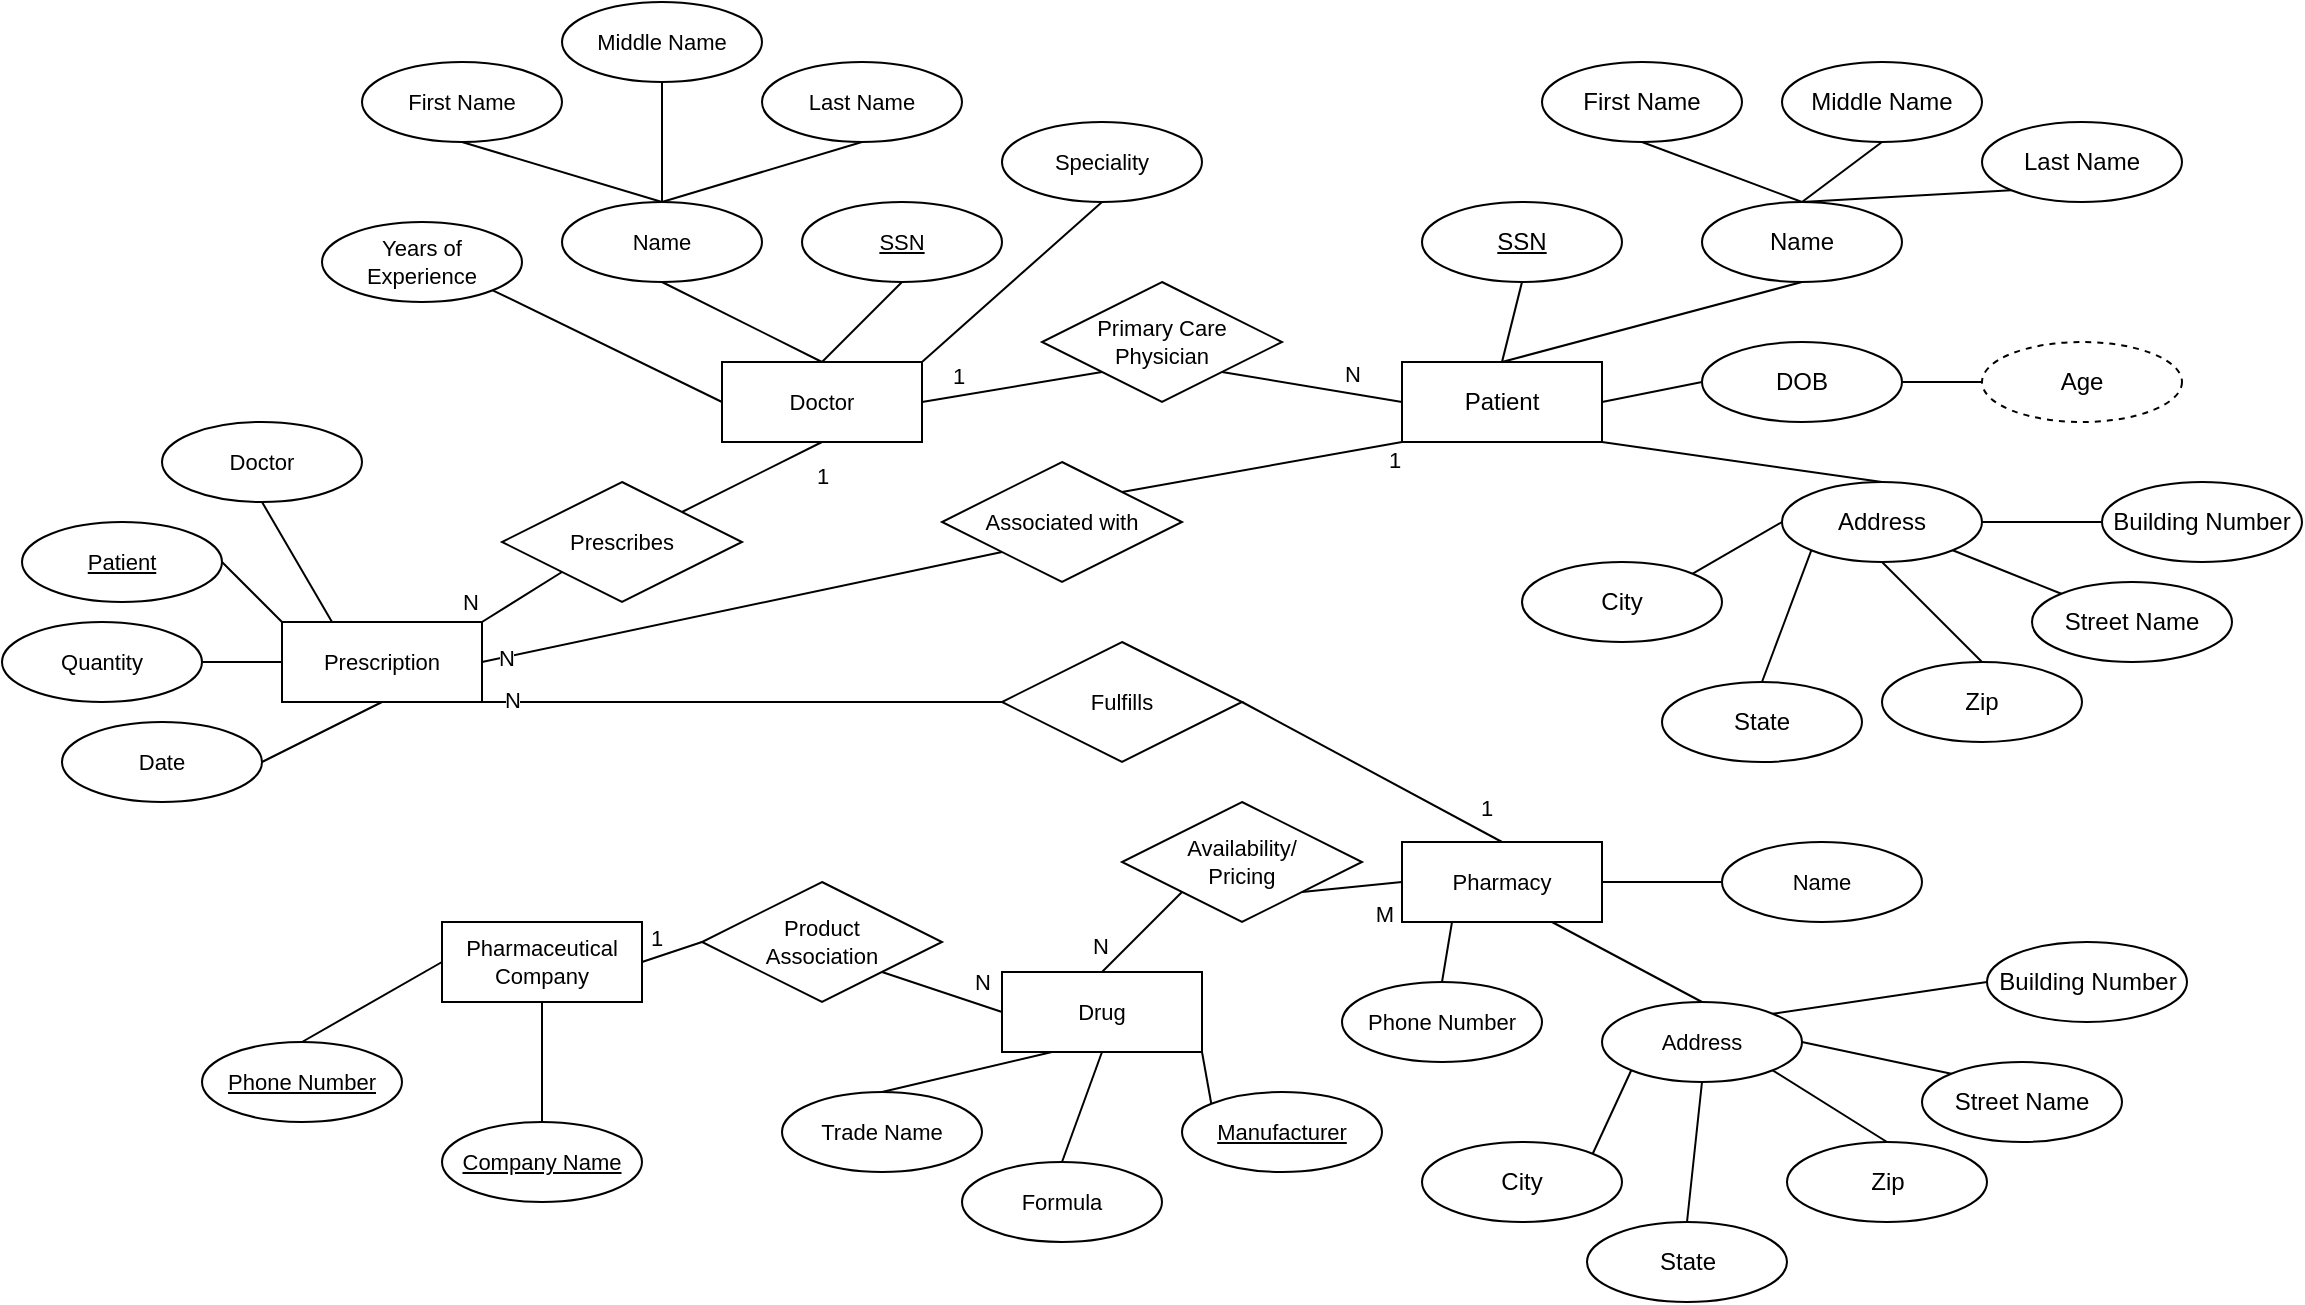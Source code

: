<mxfile version="22.0.0" type="device" pages="2">
  <diagram id="R2lEEEUBdFMjLlhIrx00" name="Page-1">
    <mxGraphModel dx="2595" dy="966" grid="1" gridSize="10" guides="1" tooltips="1" connect="1" arrows="1" fold="1" page="1" pageScale="1" pageWidth="850" pageHeight="1100" math="0" shadow="0" extFonts="Permanent Marker^https://fonts.googleapis.com/css?family=Permanent+Marker">
      <root>
        <mxCell id="0" />
        <mxCell id="1" parent="0" />
        <mxCell id="Z8sI1EotSCtwhObPC5h2-124" style="edgeStyle=none;shape=connector;rounded=0;orthogonalLoop=1;jettySize=auto;html=1;exitX=0;exitY=1;exitDx=0;exitDy=0;entryX=1;entryY=0;entryDx=0;entryDy=0;labelBackgroundColor=default;strokeColor=default;align=center;verticalAlign=middle;fontFamily=Helvetica;fontSize=11;fontColor=default;endArrow=none;" edge="1" parent="1" source="Z8sI1EotSCtwhObPC5h2-1" target="Z8sI1EotSCtwhObPC5h2-123">
          <mxGeometry relative="1" as="geometry" />
        </mxCell>
        <mxCell id="Z8sI1EotSCtwhObPC5h2-137" value="1" style="edgeLabel;html=1;align=center;verticalAlign=middle;resizable=0;points=[];fontSize=11;fontFamily=Helvetica;fontColor=default;" vertex="1" connectable="0" parent="Z8sI1EotSCtwhObPC5h2-124">
          <mxGeometry x="-0.587" relative="1" as="geometry">
            <mxPoint x="25" y="4" as="offset" />
          </mxGeometry>
        </mxCell>
        <mxCell id="Z8sI1EotSCtwhObPC5h2-1" value="Patient" style="whiteSpace=wrap;html=1;align=center;" vertex="1" parent="1">
          <mxGeometry x="10" y="300" width="100" height="40" as="geometry" />
        </mxCell>
        <mxCell id="Z8sI1EotSCtwhObPC5h2-3" value="SSN" style="ellipse;whiteSpace=wrap;html=1;align=center;fontStyle=4;" vertex="1" parent="1">
          <mxGeometry x="20" y="220" width="100" height="40" as="geometry" />
        </mxCell>
        <mxCell id="Z8sI1EotSCtwhObPC5h2-5" value="Name" style="ellipse;whiteSpace=wrap;html=1;align=center;" vertex="1" parent="1">
          <mxGeometry x="160" y="220" width="100" height="40" as="geometry" />
        </mxCell>
        <mxCell id="Z8sI1EotSCtwhObPC5h2-6" value="First Name" style="ellipse;whiteSpace=wrap;html=1;align=center;" vertex="1" parent="1">
          <mxGeometry x="80" y="150" width="100" height="40" as="geometry" />
        </mxCell>
        <mxCell id="Z8sI1EotSCtwhObPC5h2-7" value="Middle Name" style="ellipse;whiteSpace=wrap;html=1;align=center;" vertex="1" parent="1">
          <mxGeometry x="200" y="150" width="100" height="40" as="geometry" />
        </mxCell>
        <mxCell id="Z8sI1EotSCtwhObPC5h2-8" value="Last Name" style="ellipse;whiteSpace=wrap;html=1;align=center;" vertex="1" parent="1">
          <mxGeometry x="300" y="180" width="100" height="40" as="geometry" />
        </mxCell>
        <mxCell id="Z8sI1EotSCtwhObPC5h2-9" value="DOB" style="ellipse;whiteSpace=wrap;html=1;align=center;" vertex="1" parent="1">
          <mxGeometry x="160" y="290" width="100" height="40" as="geometry" />
        </mxCell>
        <mxCell id="Z8sI1EotSCtwhObPC5h2-10" value="Age" style="ellipse;whiteSpace=wrap;html=1;align=center;dashed=1;" vertex="1" parent="1">
          <mxGeometry x="300" y="290" width="100" height="40" as="geometry" />
        </mxCell>
        <mxCell id="Z8sI1EotSCtwhObPC5h2-45" style="edgeStyle=none;shape=connector;rounded=0;orthogonalLoop=1;jettySize=auto;html=1;exitX=1;exitY=0.5;exitDx=0;exitDy=0;entryX=0;entryY=0.5;entryDx=0;entryDy=0;labelBackgroundColor=default;strokeColor=default;align=center;verticalAlign=middle;fontFamily=Helvetica;fontSize=11;fontColor=default;endArrow=none;" edge="1" parent="1" source="Z8sI1EotSCtwhObPC5h2-14" target="Z8sI1EotSCtwhObPC5h2-39">
          <mxGeometry relative="1" as="geometry" />
        </mxCell>
        <mxCell id="Z8sI1EotSCtwhObPC5h2-46" style="edgeStyle=none;shape=connector;rounded=0;orthogonalLoop=1;jettySize=auto;html=1;exitX=1;exitY=1;exitDx=0;exitDy=0;entryX=0;entryY=0;entryDx=0;entryDy=0;labelBackgroundColor=default;strokeColor=default;align=center;verticalAlign=middle;fontFamily=Helvetica;fontSize=11;fontColor=default;endArrow=none;" edge="1" parent="1" source="Z8sI1EotSCtwhObPC5h2-14" target="Z8sI1EotSCtwhObPC5h2-38">
          <mxGeometry relative="1" as="geometry" />
        </mxCell>
        <mxCell id="Z8sI1EotSCtwhObPC5h2-47" style="edgeStyle=none;shape=connector;rounded=0;orthogonalLoop=1;jettySize=auto;html=1;exitX=0.5;exitY=1;exitDx=0;exitDy=0;entryX=0.5;entryY=0;entryDx=0;entryDy=0;labelBackgroundColor=default;strokeColor=default;align=center;verticalAlign=middle;fontFamily=Helvetica;fontSize=11;fontColor=default;endArrow=none;" edge="1" parent="1" source="Z8sI1EotSCtwhObPC5h2-14" target="Z8sI1EotSCtwhObPC5h2-37">
          <mxGeometry relative="1" as="geometry" />
        </mxCell>
        <mxCell id="Z8sI1EotSCtwhObPC5h2-48" style="edgeStyle=none;shape=connector;rounded=0;orthogonalLoop=1;jettySize=auto;html=1;exitX=0;exitY=1;exitDx=0;exitDy=0;entryX=0.5;entryY=0;entryDx=0;entryDy=0;labelBackgroundColor=default;strokeColor=default;align=center;verticalAlign=middle;fontFamily=Helvetica;fontSize=11;fontColor=default;endArrow=none;" edge="1" parent="1" source="Z8sI1EotSCtwhObPC5h2-14" target="Z8sI1EotSCtwhObPC5h2-36">
          <mxGeometry relative="1" as="geometry" />
        </mxCell>
        <mxCell id="Z8sI1EotSCtwhObPC5h2-49" style="edgeStyle=none;shape=connector;rounded=0;orthogonalLoop=1;jettySize=auto;html=1;exitX=0;exitY=0.5;exitDx=0;exitDy=0;entryX=1;entryY=0;entryDx=0;entryDy=0;labelBackgroundColor=default;strokeColor=default;align=center;verticalAlign=middle;fontFamily=Helvetica;fontSize=11;fontColor=default;endArrow=none;" edge="1" parent="1" source="Z8sI1EotSCtwhObPC5h2-14" target="Z8sI1EotSCtwhObPC5h2-35">
          <mxGeometry relative="1" as="geometry" />
        </mxCell>
        <mxCell id="Z8sI1EotSCtwhObPC5h2-14" value="Address" style="ellipse;whiteSpace=wrap;html=1;align=center;" vertex="1" parent="1">
          <mxGeometry x="200" y="360" width="100" height="40" as="geometry" />
        </mxCell>
        <mxCell id="Z8sI1EotSCtwhObPC5h2-26" value="" style="endArrow=none;html=1;rounded=0;exitX=0.5;exitY=0;exitDx=0;exitDy=0;entryX=0.5;entryY=1;entryDx=0;entryDy=0;" edge="1" parent="1" source="Z8sI1EotSCtwhObPC5h2-1" target="Z8sI1EotSCtwhObPC5h2-3">
          <mxGeometry width="50" height="50" relative="1" as="geometry">
            <mxPoint x="240" y="220" as="sourcePoint" />
            <mxPoint x="290" y="170" as="targetPoint" />
          </mxGeometry>
        </mxCell>
        <mxCell id="Z8sI1EotSCtwhObPC5h2-27" value="" style="endArrow=none;html=1;rounded=0;exitX=0.5;exitY=0;exitDx=0;exitDy=0;entryX=0.5;entryY=1;entryDx=0;entryDy=0;" edge="1" parent="1" source="Z8sI1EotSCtwhObPC5h2-1" target="Z8sI1EotSCtwhObPC5h2-5">
          <mxGeometry width="50" height="50" relative="1" as="geometry">
            <mxPoint x="240" y="220" as="sourcePoint" />
            <mxPoint x="290" y="170" as="targetPoint" />
          </mxGeometry>
        </mxCell>
        <mxCell id="Z8sI1EotSCtwhObPC5h2-28" value="" style="endArrow=none;html=1;rounded=0;exitX=0.5;exitY=0;exitDx=0;exitDy=0;entryX=0.5;entryY=1;entryDx=0;entryDy=0;" edge="1" parent="1" source="Z8sI1EotSCtwhObPC5h2-5" target="Z8sI1EotSCtwhObPC5h2-6">
          <mxGeometry width="50" height="50" relative="1" as="geometry">
            <mxPoint x="240" y="220" as="sourcePoint" />
            <mxPoint x="290" y="170" as="targetPoint" />
          </mxGeometry>
        </mxCell>
        <mxCell id="Z8sI1EotSCtwhObPC5h2-29" value="" style="endArrow=none;html=1;rounded=0;exitX=0.5;exitY=0;exitDx=0;exitDy=0;entryX=0.5;entryY=1;entryDx=0;entryDy=0;" edge="1" parent="1" source="Z8sI1EotSCtwhObPC5h2-5" target="Z8sI1EotSCtwhObPC5h2-7">
          <mxGeometry width="50" height="50" relative="1" as="geometry">
            <mxPoint x="240" y="220" as="sourcePoint" />
            <mxPoint x="290" y="170" as="targetPoint" />
          </mxGeometry>
        </mxCell>
        <mxCell id="Z8sI1EotSCtwhObPC5h2-30" value="" style="endArrow=none;html=1;rounded=0;entryX=0;entryY=1;entryDx=0;entryDy=0;exitX=0.5;exitY=0;exitDx=0;exitDy=0;" edge="1" parent="1" source="Z8sI1EotSCtwhObPC5h2-5" target="Z8sI1EotSCtwhObPC5h2-8">
          <mxGeometry width="50" height="50" relative="1" as="geometry">
            <mxPoint x="340" y="220" as="sourcePoint" />
            <mxPoint x="290" y="170" as="targetPoint" />
          </mxGeometry>
        </mxCell>
        <mxCell id="Z8sI1EotSCtwhObPC5h2-31" value="" style="endArrow=none;html=1;rounded=0;exitX=1;exitY=0.5;exitDx=0;exitDy=0;entryX=0;entryY=0.5;entryDx=0;entryDy=0;" edge="1" parent="1" source="Z8sI1EotSCtwhObPC5h2-1" target="Z8sI1EotSCtwhObPC5h2-9">
          <mxGeometry width="50" height="50" relative="1" as="geometry">
            <mxPoint x="240" y="220" as="sourcePoint" />
            <mxPoint x="290" y="170" as="targetPoint" />
          </mxGeometry>
        </mxCell>
        <mxCell id="Z8sI1EotSCtwhObPC5h2-32" value="" style="endArrow=none;html=1;rounded=0;exitX=1;exitY=0.5;exitDx=0;exitDy=0;entryX=0;entryY=0.5;entryDx=0;entryDy=0;" edge="1" parent="1" source="Z8sI1EotSCtwhObPC5h2-9" target="Z8sI1EotSCtwhObPC5h2-10">
          <mxGeometry width="50" height="50" relative="1" as="geometry">
            <mxPoint x="240" y="220" as="sourcePoint" />
            <mxPoint x="290" y="170" as="targetPoint" />
          </mxGeometry>
        </mxCell>
        <mxCell id="Z8sI1EotSCtwhObPC5h2-33" value="" style="endArrow=none;html=1;rounded=0;exitX=1;exitY=1;exitDx=0;exitDy=0;entryX=0.5;entryY=0;entryDx=0;entryDy=0;" edge="1" parent="1" source="Z8sI1EotSCtwhObPC5h2-1" target="Z8sI1EotSCtwhObPC5h2-14">
          <mxGeometry width="50" height="50" relative="1" as="geometry">
            <mxPoint x="240" y="220" as="sourcePoint" />
            <mxPoint x="290" y="170" as="targetPoint" />
          </mxGeometry>
        </mxCell>
        <mxCell id="Z8sI1EotSCtwhObPC5h2-35" value="City" style="ellipse;whiteSpace=wrap;html=1;align=center;" vertex="1" parent="1">
          <mxGeometry x="70" y="400" width="100" height="40" as="geometry" />
        </mxCell>
        <mxCell id="Z8sI1EotSCtwhObPC5h2-36" value="State" style="ellipse;whiteSpace=wrap;html=1;align=center;" vertex="1" parent="1">
          <mxGeometry x="140" y="460" width="100" height="40" as="geometry" />
        </mxCell>
        <mxCell id="Z8sI1EotSCtwhObPC5h2-37" value="Zip" style="ellipse;whiteSpace=wrap;html=1;align=center;" vertex="1" parent="1">
          <mxGeometry x="250" y="450" width="100" height="40" as="geometry" />
        </mxCell>
        <mxCell id="Z8sI1EotSCtwhObPC5h2-38" value="Street Name" style="ellipse;whiteSpace=wrap;html=1;align=center;" vertex="1" parent="1">
          <mxGeometry x="325" y="410" width="100" height="40" as="geometry" />
        </mxCell>
        <mxCell id="Z8sI1EotSCtwhObPC5h2-39" value="Building Number" style="ellipse;whiteSpace=wrap;html=1;align=center;" vertex="1" parent="1">
          <mxGeometry x="360" y="360" width="100" height="40" as="geometry" />
        </mxCell>
        <mxCell id="Z8sI1EotSCtwhObPC5h2-56" style="edgeStyle=none;shape=connector;rounded=0;orthogonalLoop=1;jettySize=auto;html=1;exitX=0.5;exitY=0;exitDx=0;exitDy=0;entryX=0.5;entryY=1;entryDx=0;entryDy=0;labelBackgroundColor=default;strokeColor=default;align=center;verticalAlign=middle;fontFamily=Helvetica;fontSize=11;fontColor=default;endArrow=none;" edge="1" parent="1" source="Z8sI1EotSCtwhObPC5h2-50" target="Z8sI1EotSCtwhObPC5h2-52">
          <mxGeometry relative="1" as="geometry" />
        </mxCell>
        <mxCell id="Z8sI1EotSCtwhObPC5h2-57" style="edgeStyle=none;shape=connector;rounded=0;orthogonalLoop=1;jettySize=auto;html=1;exitX=0.5;exitY=0;exitDx=0;exitDy=0;entryX=0.5;entryY=1;entryDx=0;entryDy=0;labelBackgroundColor=default;strokeColor=default;align=center;verticalAlign=middle;fontFamily=Helvetica;fontSize=11;fontColor=default;endArrow=none;" edge="1" parent="1" source="Z8sI1EotSCtwhObPC5h2-50" target="Z8sI1EotSCtwhObPC5h2-51">
          <mxGeometry relative="1" as="geometry" />
        </mxCell>
        <mxCell id="Z8sI1EotSCtwhObPC5h2-62" style="edgeStyle=none;shape=connector;rounded=0;orthogonalLoop=1;jettySize=auto;html=1;exitX=0;exitY=0.5;exitDx=0;exitDy=0;entryX=1;entryY=1;entryDx=0;entryDy=0;labelBackgroundColor=default;strokeColor=default;align=center;verticalAlign=middle;fontFamily=Helvetica;fontSize=11;fontColor=default;endArrow=none;" edge="1" parent="1" source="Z8sI1EotSCtwhObPC5h2-50" target="Z8sI1EotSCtwhObPC5h2-61">
          <mxGeometry relative="1" as="geometry" />
        </mxCell>
        <mxCell id="Z8sI1EotSCtwhObPC5h2-64" style="edgeStyle=none;shape=connector;rounded=0;orthogonalLoop=1;jettySize=auto;html=1;exitX=1;exitY=0;exitDx=0;exitDy=0;entryX=0.5;entryY=1;entryDx=0;entryDy=0;labelBackgroundColor=default;strokeColor=default;align=center;verticalAlign=middle;fontFamily=Helvetica;fontSize=11;fontColor=default;endArrow=none;" edge="1" parent="1" source="Z8sI1EotSCtwhObPC5h2-50" target="Z8sI1EotSCtwhObPC5h2-63">
          <mxGeometry relative="1" as="geometry" />
        </mxCell>
        <mxCell id="Z8sI1EotSCtwhObPC5h2-118" style="edgeStyle=none;shape=connector;rounded=0;orthogonalLoop=1;jettySize=auto;html=1;exitX=0.5;exitY=1;exitDx=0;exitDy=0;entryX=1;entryY=0;entryDx=0;entryDy=0;labelBackgroundColor=default;strokeColor=default;align=center;verticalAlign=middle;fontFamily=Helvetica;fontSize=11;fontColor=default;endArrow=none;" edge="1" parent="1" source="Z8sI1EotSCtwhObPC5h2-50" target="Z8sI1EotSCtwhObPC5h2-117">
          <mxGeometry relative="1" as="geometry" />
        </mxCell>
        <mxCell id="Z8sI1EotSCtwhObPC5h2-120" value="1" style="edgeLabel;html=1;align=center;verticalAlign=middle;resizable=0;points=[];fontSize=11;fontFamily=Helvetica;fontColor=default;" vertex="1" connectable="0" parent="Z8sI1EotSCtwhObPC5h2-118">
          <mxGeometry x="-0.548" y="3" relative="1" as="geometry">
            <mxPoint x="14" y="6" as="offset" />
          </mxGeometry>
        </mxCell>
        <mxCell id="Z8sI1EotSCtwhObPC5h2-50" value="Doctor" style="whiteSpace=wrap;html=1;align=center;fontFamily=Helvetica;fontSize=11;fontColor=default;" vertex="1" parent="1">
          <mxGeometry x="-330" y="300" width="100" height="40" as="geometry" />
        </mxCell>
        <mxCell id="Z8sI1EotSCtwhObPC5h2-58" style="edgeStyle=none;shape=connector;rounded=0;orthogonalLoop=1;jettySize=auto;html=1;exitX=0.5;exitY=0;exitDx=0;exitDy=0;entryX=0.5;entryY=1;entryDx=0;entryDy=0;labelBackgroundColor=default;strokeColor=default;align=center;verticalAlign=middle;fontFamily=Helvetica;fontSize=11;fontColor=default;endArrow=none;" edge="1" parent="1" source="Z8sI1EotSCtwhObPC5h2-51" target="Z8sI1EotSCtwhObPC5h2-53">
          <mxGeometry relative="1" as="geometry" />
        </mxCell>
        <mxCell id="Z8sI1EotSCtwhObPC5h2-59" style="edgeStyle=none;shape=connector;rounded=0;orthogonalLoop=1;jettySize=auto;html=1;exitX=0.5;exitY=0;exitDx=0;exitDy=0;entryX=0.5;entryY=1;entryDx=0;entryDy=0;labelBackgroundColor=default;strokeColor=default;align=center;verticalAlign=middle;fontFamily=Helvetica;fontSize=11;fontColor=default;endArrow=none;" edge="1" parent="1" source="Z8sI1EotSCtwhObPC5h2-51" target="Z8sI1EotSCtwhObPC5h2-54">
          <mxGeometry relative="1" as="geometry" />
        </mxCell>
        <mxCell id="Z8sI1EotSCtwhObPC5h2-51" value="Name" style="ellipse;whiteSpace=wrap;html=1;align=center;fontFamily=Helvetica;fontSize=11;fontColor=default;" vertex="1" parent="1">
          <mxGeometry x="-410" y="220" width="100" height="40" as="geometry" />
        </mxCell>
        <mxCell id="Z8sI1EotSCtwhObPC5h2-52" value="SSN" style="ellipse;whiteSpace=wrap;html=1;align=center;fontStyle=4;fontFamily=Helvetica;fontSize=11;fontColor=default;" vertex="1" parent="1">
          <mxGeometry x="-290" y="220" width="100" height="40" as="geometry" />
        </mxCell>
        <mxCell id="Z8sI1EotSCtwhObPC5h2-53" value="First Name" style="ellipse;whiteSpace=wrap;html=1;align=center;fontFamily=Helvetica;fontSize=11;fontColor=default;" vertex="1" parent="1">
          <mxGeometry x="-510" y="150" width="100" height="40" as="geometry" />
        </mxCell>
        <mxCell id="Z8sI1EotSCtwhObPC5h2-54" value="Middle Name" style="ellipse;whiteSpace=wrap;html=1;align=center;fontFamily=Helvetica;fontSize=11;fontColor=default;" vertex="1" parent="1">
          <mxGeometry x="-410" y="120" width="100" height="40" as="geometry" />
        </mxCell>
        <mxCell id="Z8sI1EotSCtwhObPC5h2-60" style="edgeStyle=none;shape=connector;rounded=0;orthogonalLoop=1;jettySize=auto;html=1;exitX=0.5;exitY=1;exitDx=0;exitDy=0;labelBackgroundColor=default;strokeColor=default;align=center;verticalAlign=middle;fontFamily=Helvetica;fontSize=11;fontColor=default;endArrow=none;" edge="1" parent="1" source="Z8sI1EotSCtwhObPC5h2-55">
          <mxGeometry relative="1" as="geometry">
            <mxPoint x="-360" y="220" as="targetPoint" />
          </mxGeometry>
        </mxCell>
        <mxCell id="Z8sI1EotSCtwhObPC5h2-55" value="Last Name" style="ellipse;whiteSpace=wrap;html=1;align=center;fontFamily=Helvetica;fontSize=11;fontColor=default;" vertex="1" parent="1">
          <mxGeometry x="-310" y="150" width="100" height="40" as="geometry" />
        </mxCell>
        <mxCell id="Z8sI1EotSCtwhObPC5h2-61" value="Years of Experience" style="ellipse;whiteSpace=wrap;html=1;align=center;fontFamily=Helvetica;fontSize=11;fontColor=default;" vertex="1" parent="1">
          <mxGeometry x="-530" y="230" width="100" height="40" as="geometry" />
        </mxCell>
        <mxCell id="Z8sI1EotSCtwhObPC5h2-63" value="Speciality" style="ellipse;whiteSpace=wrap;html=1;align=center;fontFamily=Helvetica;fontSize=11;fontColor=default;" vertex="1" parent="1">
          <mxGeometry x="-190" y="180" width="100" height="40" as="geometry" />
        </mxCell>
        <mxCell id="Z8sI1EotSCtwhObPC5h2-68" style="edgeStyle=none;shape=connector;rounded=0;orthogonalLoop=1;jettySize=auto;html=1;exitX=0.5;exitY=1;exitDx=0;exitDy=0;entryX=0.5;entryY=1;entryDx=0;entryDy=0;labelBackgroundColor=default;strokeColor=default;align=center;verticalAlign=middle;fontFamily=Helvetica;fontSize=11;fontColor=default;endArrow=none;" edge="1" parent="1" source="Z8sI1EotSCtwhObPC5h2-65" target="Z8sI1EotSCtwhObPC5h2-66">
          <mxGeometry relative="1" as="geometry" />
        </mxCell>
        <mxCell id="Z8sI1EotSCtwhObPC5h2-69" style="edgeStyle=none;shape=connector;rounded=0;orthogonalLoop=1;jettySize=auto;html=1;exitX=0;exitY=0.5;exitDx=0;exitDy=0;entryX=0.5;entryY=0;entryDx=0;entryDy=0;labelBackgroundColor=default;strokeColor=default;align=center;verticalAlign=middle;fontFamily=Helvetica;fontSize=11;fontColor=default;endArrow=none;" edge="1" parent="1" source="Z8sI1EotSCtwhObPC5h2-65" target="Z8sI1EotSCtwhObPC5h2-67">
          <mxGeometry relative="1" as="geometry" />
        </mxCell>
        <mxCell id="Z8sI1EotSCtwhObPC5h2-127" style="edgeStyle=none;shape=connector;rounded=0;orthogonalLoop=1;jettySize=auto;html=1;exitX=1;exitY=0.5;exitDx=0;exitDy=0;entryX=0;entryY=0.5;entryDx=0;entryDy=0;labelBackgroundColor=default;strokeColor=default;align=center;verticalAlign=middle;fontFamily=Helvetica;fontSize=11;fontColor=default;endArrow=none;" edge="1" parent="1" source="Z8sI1EotSCtwhObPC5h2-65" target="Z8sI1EotSCtwhObPC5h2-126">
          <mxGeometry relative="1" as="geometry" />
        </mxCell>
        <mxCell id="Z8sI1EotSCtwhObPC5h2-134" value="1" style="edgeLabel;html=1;align=center;verticalAlign=middle;resizable=0;points=[];fontSize=11;fontFamily=Helvetica;fontColor=default;" vertex="1" connectable="0" parent="Z8sI1EotSCtwhObPC5h2-127">
          <mxGeometry x="-0.366" y="1" relative="1" as="geometry">
            <mxPoint x="-2" y="-8" as="offset" />
          </mxGeometry>
        </mxCell>
        <mxCell id="Z8sI1EotSCtwhObPC5h2-65" value="Pharmaceutical Company" style="whiteSpace=wrap;html=1;align=center;fontFamily=Helvetica;fontSize=11;fontColor=default;" vertex="1" parent="1">
          <mxGeometry x="-470" y="580" width="100" height="40" as="geometry" />
        </mxCell>
        <mxCell id="Z8sI1EotSCtwhObPC5h2-66" value="Company Name" style="ellipse;whiteSpace=wrap;html=1;align=center;fontStyle=4;fontFamily=Helvetica;fontSize=11;fontColor=default;" vertex="1" parent="1">
          <mxGeometry x="-470" y="680" width="100" height="40" as="geometry" />
        </mxCell>
        <mxCell id="Z8sI1EotSCtwhObPC5h2-67" value="Phone Number" style="ellipse;whiteSpace=wrap;html=1;align=center;fontStyle=4;fontFamily=Helvetica;fontSize=11;fontColor=default;" vertex="1" parent="1">
          <mxGeometry x="-590" y="640" width="100" height="40" as="geometry" />
        </mxCell>
        <mxCell id="Z8sI1EotSCtwhObPC5h2-92" style="edgeStyle=none;shape=connector;rounded=0;orthogonalLoop=1;jettySize=auto;html=1;exitX=0.25;exitY=1;exitDx=0;exitDy=0;entryX=0.5;entryY=0;entryDx=0;entryDy=0;labelBackgroundColor=default;strokeColor=default;align=center;verticalAlign=middle;fontFamily=Helvetica;fontSize=11;fontColor=default;endArrow=none;" edge="1" parent="1" source="Z8sI1EotSCtwhObPC5h2-70" target="Z8sI1EotSCtwhObPC5h2-91">
          <mxGeometry relative="1" as="geometry" />
        </mxCell>
        <mxCell id="Z8sI1EotSCtwhObPC5h2-93" style="edgeStyle=none;shape=connector;rounded=0;orthogonalLoop=1;jettySize=auto;html=1;exitX=0.75;exitY=1;exitDx=0;exitDy=0;entryX=0.5;entryY=0;entryDx=0;entryDy=0;labelBackgroundColor=default;strokeColor=default;align=center;verticalAlign=middle;fontFamily=Helvetica;fontSize=11;fontColor=default;endArrow=none;" edge="1" parent="1" source="Z8sI1EotSCtwhObPC5h2-70" target="Z8sI1EotSCtwhObPC5h2-90">
          <mxGeometry relative="1" as="geometry" />
        </mxCell>
        <mxCell id="Z8sI1EotSCtwhObPC5h2-94" style="edgeStyle=none;shape=connector;rounded=0;orthogonalLoop=1;jettySize=auto;html=1;exitX=1;exitY=0.5;exitDx=0;exitDy=0;entryX=0;entryY=0.5;entryDx=0;entryDy=0;labelBackgroundColor=default;strokeColor=default;align=center;verticalAlign=middle;fontFamily=Helvetica;fontSize=11;fontColor=default;endArrow=none;" edge="1" parent="1" source="Z8sI1EotSCtwhObPC5h2-70" target="Z8sI1EotSCtwhObPC5h2-89">
          <mxGeometry relative="1" as="geometry" />
        </mxCell>
        <mxCell id="Z8sI1EotSCtwhObPC5h2-70" value="Pharmacy" style="whiteSpace=wrap;html=1;align=center;fontFamily=Helvetica;fontSize=11;fontColor=default;" vertex="1" parent="1">
          <mxGeometry x="10" y="540" width="100" height="40" as="geometry" />
        </mxCell>
        <mxCell id="Z8sI1EotSCtwhObPC5h2-85" style="edgeStyle=none;shape=connector;rounded=0;orthogonalLoop=1;jettySize=auto;html=1;exitX=0.25;exitY=1;exitDx=0;exitDy=0;entryX=0.5;entryY=0;entryDx=0;entryDy=0;labelBackgroundColor=default;strokeColor=default;align=center;verticalAlign=middle;fontFamily=Helvetica;fontSize=11;fontColor=default;endArrow=none;" edge="1" parent="1" source="Z8sI1EotSCtwhObPC5h2-75" target="Z8sI1EotSCtwhObPC5h2-82">
          <mxGeometry relative="1" as="geometry" />
        </mxCell>
        <mxCell id="Z8sI1EotSCtwhObPC5h2-86" style="edgeStyle=none;shape=connector;rounded=0;orthogonalLoop=1;jettySize=auto;html=1;exitX=0.5;exitY=1;exitDx=0;exitDy=0;entryX=0.5;entryY=0;entryDx=0;entryDy=0;labelBackgroundColor=default;strokeColor=default;align=center;verticalAlign=middle;fontFamily=Helvetica;fontSize=11;fontColor=default;endArrow=none;" edge="1" parent="1" source="Z8sI1EotSCtwhObPC5h2-75" target="Z8sI1EotSCtwhObPC5h2-83">
          <mxGeometry relative="1" as="geometry" />
        </mxCell>
        <mxCell id="Z8sI1EotSCtwhObPC5h2-87" style="edgeStyle=none;shape=connector;rounded=0;orthogonalLoop=1;jettySize=auto;html=1;exitX=1;exitY=1;exitDx=0;exitDy=0;entryX=0;entryY=0;entryDx=0;entryDy=0;labelBackgroundColor=default;strokeColor=default;align=center;verticalAlign=middle;fontFamily=Helvetica;fontSize=11;fontColor=default;endArrow=none;" edge="1" parent="1" source="Z8sI1EotSCtwhObPC5h2-75" target="Z8sI1EotSCtwhObPC5h2-84">
          <mxGeometry relative="1" as="geometry" />
        </mxCell>
        <mxCell id="Z8sI1EotSCtwhObPC5h2-75" value="Drug" style="whiteSpace=wrap;html=1;align=center;fontFamily=Helvetica;fontSize=11;fontColor=default;" vertex="1" parent="1">
          <mxGeometry x="-190" y="605" width="100" height="40" as="geometry" />
        </mxCell>
        <mxCell id="Z8sI1EotSCtwhObPC5h2-82" value="Trade Name" style="ellipse;whiteSpace=wrap;html=1;align=center;fontFamily=Helvetica;fontSize=11;fontColor=default;" vertex="1" parent="1">
          <mxGeometry x="-300" y="665" width="100" height="40" as="geometry" />
        </mxCell>
        <mxCell id="Z8sI1EotSCtwhObPC5h2-83" value="Formula" style="ellipse;whiteSpace=wrap;html=1;align=center;fontFamily=Helvetica;fontSize=11;fontColor=default;" vertex="1" parent="1">
          <mxGeometry x="-210" y="700" width="100" height="40" as="geometry" />
        </mxCell>
        <mxCell id="Z8sI1EotSCtwhObPC5h2-84" value="Manufacturer" style="ellipse;whiteSpace=wrap;html=1;align=center;fontStyle=4;fontFamily=Helvetica;fontSize=11;fontColor=default;" vertex="1" parent="1">
          <mxGeometry x="-100" y="665" width="100" height="40" as="geometry" />
        </mxCell>
        <mxCell id="Z8sI1EotSCtwhObPC5h2-89" value="Name" style="ellipse;whiteSpace=wrap;html=1;align=center;fontFamily=Helvetica;fontSize=11;fontColor=default;" vertex="1" parent="1">
          <mxGeometry x="170" y="540" width="100" height="40" as="geometry" />
        </mxCell>
        <mxCell id="Z8sI1EotSCtwhObPC5h2-90" value="Address" style="ellipse;whiteSpace=wrap;html=1;align=center;fontFamily=Helvetica;fontSize=11;fontColor=default;" vertex="1" parent="1">
          <mxGeometry x="110" y="620" width="100" height="40" as="geometry" />
        </mxCell>
        <mxCell id="Z8sI1EotSCtwhObPC5h2-91" value="Phone Number" style="ellipse;whiteSpace=wrap;html=1;align=center;fontFamily=Helvetica;fontSize=11;fontColor=default;" vertex="1" parent="1">
          <mxGeometry x="-20" y="610" width="100" height="40" as="geometry" />
        </mxCell>
        <mxCell id="Z8sI1EotSCtwhObPC5h2-95" style="edgeStyle=none;shape=connector;rounded=0;orthogonalLoop=1;jettySize=auto;html=1;exitX=1;exitY=0;exitDx=0;exitDy=0;entryX=0;entryY=0.5;entryDx=0;entryDy=0;labelBackgroundColor=default;strokeColor=default;align=center;verticalAlign=middle;fontFamily=Helvetica;fontSize=11;fontColor=default;endArrow=none;" edge="1" parent="1" source="Z8sI1EotSCtwhObPC5h2-90" target="Z8sI1EotSCtwhObPC5h2-104">
          <mxGeometry relative="1" as="geometry">
            <mxPoint x="240" y="610" as="sourcePoint" />
            <mxPoint x="300" y="610" as="targetPoint" />
          </mxGeometry>
        </mxCell>
        <mxCell id="Z8sI1EotSCtwhObPC5h2-96" style="edgeStyle=none;shape=connector;rounded=0;orthogonalLoop=1;jettySize=auto;html=1;entryX=0;entryY=0;entryDx=0;entryDy=0;labelBackgroundColor=default;strokeColor=default;align=center;verticalAlign=middle;fontFamily=Helvetica;fontSize=11;fontColor=default;endArrow=none;exitX=1;exitY=0.5;exitDx=0;exitDy=0;" edge="1" parent="1" target="Z8sI1EotSCtwhObPC5h2-103" source="Z8sI1EotSCtwhObPC5h2-90">
          <mxGeometry relative="1" as="geometry">
            <mxPoint x="248" y="674" as="sourcePoint" />
          </mxGeometry>
        </mxCell>
        <mxCell id="Z8sI1EotSCtwhObPC5h2-97" style="edgeStyle=none;shape=connector;rounded=0;orthogonalLoop=1;jettySize=auto;html=1;exitX=1;exitY=1;exitDx=0;exitDy=0;entryX=0.5;entryY=0;entryDx=0;entryDy=0;labelBackgroundColor=default;strokeColor=default;align=center;verticalAlign=middle;fontFamily=Helvetica;fontSize=11;fontColor=default;endArrow=none;" edge="1" parent="1" target="Z8sI1EotSCtwhObPC5h2-102" source="Z8sI1EotSCtwhObPC5h2-90">
          <mxGeometry relative="1" as="geometry">
            <mxPoint x="212.5" y="680" as="sourcePoint" />
          </mxGeometry>
        </mxCell>
        <mxCell id="Z8sI1EotSCtwhObPC5h2-98" style="edgeStyle=none;shape=connector;rounded=0;orthogonalLoop=1;jettySize=auto;html=1;exitX=0.5;exitY=1;exitDx=0;exitDy=0;entryX=0.5;entryY=0;entryDx=0;entryDy=0;labelBackgroundColor=default;strokeColor=default;align=center;verticalAlign=middle;fontFamily=Helvetica;fontSize=11;fontColor=default;endArrow=none;" edge="1" parent="1" target="Z8sI1EotSCtwhObPC5h2-101" source="Z8sI1EotSCtwhObPC5h2-90">
          <mxGeometry relative="1" as="geometry">
            <mxPoint x="177.5" y="674" as="sourcePoint" />
          </mxGeometry>
        </mxCell>
        <mxCell id="Z8sI1EotSCtwhObPC5h2-99" style="edgeStyle=none;shape=connector;rounded=0;orthogonalLoop=1;jettySize=auto;html=1;exitX=0;exitY=1;exitDx=0;exitDy=0;entryX=1;entryY=0;entryDx=0;entryDy=0;labelBackgroundColor=default;strokeColor=default;align=center;verticalAlign=middle;fontFamily=Helvetica;fontSize=11;fontColor=default;endArrow=none;" edge="1" parent="1" target="Z8sI1EotSCtwhObPC5h2-100" source="Z8sI1EotSCtwhObPC5h2-90">
          <mxGeometry relative="1" as="geometry">
            <mxPoint x="162.5" y="660" as="sourcePoint" />
          </mxGeometry>
        </mxCell>
        <mxCell id="Z8sI1EotSCtwhObPC5h2-100" value="City" style="ellipse;whiteSpace=wrap;html=1;align=center;" vertex="1" parent="1">
          <mxGeometry x="20" y="690" width="100" height="40" as="geometry" />
        </mxCell>
        <mxCell id="Z8sI1EotSCtwhObPC5h2-101" value="State" style="ellipse;whiteSpace=wrap;html=1;align=center;" vertex="1" parent="1">
          <mxGeometry x="102.5" y="730" width="100" height="40" as="geometry" />
        </mxCell>
        <mxCell id="Z8sI1EotSCtwhObPC5h2-102" value="Zip" style="ellipse;whiteSpace=wrap;html=1;align=center;" vertex="1" parent="1">
          <mxGeometry x="202.5" y="690" width="100" height="40" as="geometry" />
        </mxCell>
        <mxCell id="Z8sI1EotSCtwhObPC5h2-103" value="Street Name" style="ellipse;whiteSpace=wrap;html=1;align=center;" vertex="1" parent="1">
          <mxGeometry x="270" y="650" width="100" height="40" as="geometry" />
        </mxCell>
        <mxCell id="Z8sI1EotSCtwhObPC5h2-104" value="Building Number" style="ellipse;whiteSpace=wrap;html=1;align=center;" vertex="1" parent="1">
          <mxGeometry x="302.5" y="590" width="100" height="40" as="geometry" />
        </mxCell>
        <mxCell id="Z8sI1EotSCtwhObPC5h2-109" style="edgeStyle=none;shape=connector;rounded=0;orthogonalLoop=1;jettySize=auto;html=1;exitX=0;exitY=0;exitDx=0;exitDy=0;entryX=1;entryY=0.5;entryDx=0;entryDy=0;labelBackgroundColor=default;strokeColor=default;align=center;verticalAlign=middle;fontFamily=Helvetica;fontSize=11;fontColor=default;endArrow=none;" edge="1" parent="1" source="Z8sI1EotSCtwhObPC5h2-105" target="Z8sI1EotSCtwhObPC5h2-108">
          <mxGeometry relative="1" as="geometry" />
        </mxCell>
        <mxCell id="Z8sI1EotSCtwhObPC5h2-110" style="edgeStyle=none;shape=connector;rounded=0;orthogonalLoop=1;jettySize=auto;html=1;exitX=0;exitY=0.5;exitDx=0;exitDy=0;entryX=1;entryY=0.5;entryDx=0;entryDy=0;labelBackgroundColor=default;strokeColor=default;align=center;verticalAlign=middle;fontFamily=Helvetica;fontSize=11;fontColor=default;endArrow=none;" edge="1" parent="1" source="Z8sI1EotSCtwhObPC5h2-105" target="Z8sI1EotSCtwhObPC5h2-107">
          <mxGeometry relative="1" as="geometry" />
        </mxCell>
        <mxCell id="Z8sI1EotSCtwhObPC5h2-111" style="edgeStyle=none;shape=connector;rounded=0;orthogonalLoop=1;jettySize=auto;html=1;exitX=0.5;exitY=1;exitDx=0;exitDy=0;entryX=1;entryY=0.5;entryDx=0;entryDy=0;labelBackgroundColor=default;strokeColor=default;align=center;verticalAlign=middle;fontFamily=Helvetica;fontSize=11;fontColor=default;endArrow=none;" edge="1" parent="1" source="Z8sI1EotSCtwhObPC5h2-105" target="Z8sI1EotSCtwhObPC5h2-106">
          <mxGeometry relative="1" as="geometry" />
        </mxCell>
        <mxCell id="Z8sI1EotSCtwhObPC5h2-153" style="edgeStyle=none;shape=connector;rounded=0;orthogonalLoop=1;jettySize=auto;html=1;exitX=0.25;exitY=0;exitDx=0;exitDy=0;entryX=0.5;entryY=1;entryDx=0;entryDy=0;labelBackgroundColor=default;strokeColor=default;align=center;verticalAlign=middle;fontFamily=Helvetica;fontSize=11;fontColor=default;endArrow=none;" edge="1" parent="1" source="Z8sI1EotSCtwhObPC5h2-105" target="Z8sI1EotSCtwhObPC5h2-152">
          <mxGeometry relative="1" as="geometry" />
        </mxCell>
        <mxCell id="Z8sI1EotSCtwhObPC5h2-105" value="Prescription" style="whiteSpace=wrap;html=1;align=center;fontFamily=Helvetica;fontSize=11;fontColor=default;" vertex="1" parent="1">
          <mxGeometry x="-550" y="430" width="100" height="40" as="geometry" />
        </mxCell>
        <mxCell id="Z8sI1EotSCtwhObPC5h2-106" value="Date" style="ellipse;whiteSpace=wrap;html=1;align=center;fontFamily=Helvetica;fontSize=11;fontColor=default;" vertex="1" parent="1">
          <mxGeometry x="-660" y="480" width="100" height="40" as="geometry" />
        </mxCell>
        <mxCell id="Z8sI1EotSCtwhObPC5h2-107" value="Quantity" style="ellipse;whiteSpace=wrap;html=1;align=center;fontFamily=Helvetica;fontSize=11;fontColor=default;" vertex="1" parent="1">
          <mxGeometry x="-690" y="430" width="100" height="40" as="geometry" />
        </mxCell>
        <mxCell id="Z8sI1EotSCtwhObPC5h2-108" value="Patient" style="ellipse;whiteSpace=wrap;html=1;align=center;fontStyle=4;fontFamily=Helvetica;fontSize=11;fontColor=default;" vertex="1" parent="1">
          <mxGeometry x="-680" y="380" width="100" height="40" as="geometry" />
        </mxCell>
        <mxCell id="Z8sI1EotSCtwhObPC5h2-113" style="edgeStyle=none;shape=connector;rounded=0;orthogonalLoop=1;jettySize=auto;html=1;exitX=1;exitY=1;exitDx=0;exitDy=0;entryX=0;entryY=0.5;entryDx=0;entryDy=0;labelBackgroundColor=default;strokeColor=default;align=center;verticalAlign=middle;fontFamily=Helvetica;fontSize=11;fontColor=default;endArrow=none;" edge="1" parent="1" source="Z8sI1EotSCtwhObPC5h2-112" target="Z8sI1EotSCtwhObPC5h2-1">
          <mxGeometry relative="1" as="geometry" />
        </mxCell>
        <mxCell id="Z8sI1EotSCtwhObPC5h2-116" value="N" style="edgeLabel;html=1;align=center;verticalAlign=middle;resizable=0;points=[];fontSize=11;fontFamily=Helvetica;fontColor=default;" vertex="1" connectable="0" parent="Z8sI1EotSCtwhObPC5h2-113">
          <mxGeometry x="0.429" y="2" relative="1" as="geometry">
            <mxPoint y="-8" as="offset" />
          </mxGeometry>
        </mxCell>
        <mxCell id="Z8sI1EotSCtwhObPC5h2-114" style="edgeStyle=none;shape=connector;rounded=0;orthogonalLoop=1;jettySize=auto;html=1;exitX=0;exitY=1;exitDx=0;exitDy=0;entryX=1;entryY=0.5;entryDx=0;entryDy=0;labelBackgroundColor=default;strokeColor=default;align=center;verticalAlign=middle;fontFamily=Helvetica;fontSize=11;fontColor=default;endArrow=none;" edge="1" parent="1" source="Z8sI1EotSCtwhObPC5h2-112" target="Z8sI1EotSCtwhObPC5h2-50">
          <mxGeometry relative="1" as="geometry" />
        </mxCell>
        <mxCell id="Z8sI1EotSCtwhObPC5h2-115" value="1" style="edgeLabel;html=1;align=center;verticalAlign=middle;resizable=0;points=[];fontSize=11;fontFamily=Helvetica;fontColor=default;" vertex="1" connectable="0" parent="Z8sI1EotSCtwhObPC5h2-114">
          <mxGeometry x="0.61" y="-1" relative="1" as="geometry">
            <mxPoint y="-9" as="offset" />
          </mxGeometry>
        </mxCell>
        <mxCell id="Z8sI1EotSCtwhObPC5h2-112" value="Primary Care&lt;br&gt;Physician" style="shape=rhombus;perimeter=rhombusPerimeter;whiteSpace=wrap;html=1;align=center;fontFamily=Helvetica;fontSize=11;fontColor=default;" vertex="1" parent="1">
          <mxGeometry x="-170" y="260" width="120" height="60" as="geometry" />
        </mxCell>
        <mxCell id="Z8sI1EotSCtwhObPC5h2-119" style="edgeStyle=none;shape=connector;rounded=0;orthogonalLoop=1;jettySize=auto;html=1;exitX=0;exitY=1;exitDx=0;exitDy=0;entryX=1;entryY=0;entryDx=0;entryDy=0;labelBackgroundColor=default;strokeColor=default;align=center;verticalAlign=middle;fontFamily=Helvetica;fontSize=11;fontColor=default;endArrow=none;" edge="1" parent="1" source="Z8sI1EotSCtwhObPC5h2-117" target="Z8sI1EotSCtwhObPC5h2-105">
          <mxGeometry relative="1" as="geometry" />
        </mxCell>
        <mxCell id="Z8sI1EotSCtwhObPC5h2-121" value="N" style="edgeLabel;html=1;align=center;verticalAlign=middle;resizable=0;points=[];fontSize=11;fontFamily=Helvetica;fontColor=default;" vertex="1" connectable="0" parent="Z8sI1EotSCtwhObPC5h2-119">
          <mxGeometry x="0.752" y="-2" relative="1" as="geometry">
            <mxPoint x="-10" y="-6" as="offset" />
          </mxGeometry>
        </mxCell>
        <mxCell id="Z8sI1EotSCtwhObPC5h2-117" value="Prescribes" style="shape=rhombus;perimeter=rhombusPerimeter;whiteSpace=wrap;html=1;align=center;fontFamily=Helvetica;fontSize=11;fontColor=default;" vertex="1" parent="1">
          <mxGeometry x="-440" y="360" width="120" height="60" as="geometry" />
        </mxCell>
        <mxCell id="Z8sI1EotSCtwhObPC5h2-125" style="edgeStyle=none;shape=connector;rounded=0;orthogonalLoop=1;jettySize=auto;html=1;exitX=0;exitY=1;exitDx=0;exitDy=0;entryX=1;entryY=0.5;entryDx=0;entryDy=0;labelBackgroundColor=default;strokeColor=default;align=center;verticalAlign=middle;fontFamily=Helvetica;fontSize=11;fontColor=default;endArrow=none;" edge="1" parent="1" source="Z8sI1EotSCtwhObPC5h2-123" target="Z8sI1EotSCtwhObPC5h2-105">
          <mxGeometry relative="1" as="geometry" />
        </mxCell>
        <mxCell id="Z8sI1EotSCtwhObPC5h2-138" value="N" style="edgeLabel;html=1;align=center;verticalAlign=middle;resizable=0;points=[];fontSize=11;fontFamily=Helvetica;fontColor=default;" vertex="1" connectable="0" parent="Z8sI1EotSCtwhObPC5h2-125">
          <mxGeometry x="0.874" y="-1" relative="1" as="geometry">
            <mxPoint x="-4" y="2" as="offset" />
          </mxGeometry>
        </mxCell>
        <mxCell id="Z8sI1EotSCtwhObPC5h2-123" value="Associated with" style="shape=rhombus;perimeter=rhombusPerimeter;whiteSpace=wrap;html=1;align=center;fontFamily=Helvetica;fontSize=11;fontColor=default;" vertex="1" parent="1">
          <mxGeometry x="-220" y="350" width="120" height="60" as="geometry" />
        </mxCell>
        <mxCell id="Z8sI1EotSCtwhObPC5h2-129" style="edgeStyle=none;shape=connector;rounded=0;orthogonalLoop=1;jettySize=auto;html=1;exitX=1;exitY=1;exitDx=0;exitDy=0;entryX=0;entryY=0.5;entryDx=0;entryDy=0;labelBackgroundColor=default;strokeColor=default;align=center;verticalAlign=middle;fontFamily=Helvetica;fontSize=11;fontColor=default;endArrow=none;" edge="1" parent="1" source="Z8sI1EotSCtwhObPC5h2-126" target="Z8sI1EotSCtwhObPC5h2-75">
          <mxGeometry relative="1" as="geometry" />
        </mxCell>
        <mxCell id="Z8sI1EotSCtwhObPC5h2-133" value="N" style="edgeLabel;html=1;align=center;verticalAlign=middle;resizable=0;points=[];fontSize=11;fontFamily=Helvetica;fontColor=default;" vertex="1" connectable="0" parent="Z8sI1EotSCtwhObPC5h2-129">
          <mxGeometry x="0.628" y="-1" relative="1" as="geometry">
            <mxPoint x="1" y="-12" as="offset" />
          </mxGeometry>
        </mxCell>
        <mxCell id="Z8sI1EotSCtwhObPC5h2-126" value="Product&lt;br&gt;Association" style="shape=rhombus;perimeter=rhombusPerimeter;whiteSpace=wrap;html=1;align=center;fontFamily=Helvetica;fontSize=11;fontColor=default;" vertex="1" parent="1">
          <mxGeometry x="-340" y="560" width="120" height="60" as="geometry" />
        </mxCell>
        <mxCell id="Z8sI1EotSCtwhObPC5h2-131" style="edgeStyle=none;shape=connector;rounded=0;orthogonalLoop=1;jettySize=auto;html=1;exitX=0;exitY=1;exitDx=0;exitDy=0;entryX=0.5;entryY=0;entryDx=0;entryDy=0;labelBackgroundColor=default;strokeColor=default;align=center;verticalAlign=middle;fontFamily=Helvetica;fontSize=11;fontColor=default;endArrow=none;" edge="1" parent="1" source="Z8sI1EotSCtwhObPC5h2-130" target="Z8sI1EotSCtwhObPC5h2-75">
          <mxGeometry relative="1" as="geometry" />
        </mxCell>
        <mxCell id="Z8sI1EotSCtwhObPC5h2-135" value="N" style="edgeLabel;html=1;align=center;verticalAlign=middle;resizable=0;points=[];fontSize=11;fontFamily=Helvetica;fontColor=default;" vertex="1" connectable="0" parent="Z8sI1EotSCtwhObPC5h2-131">
          <mxGeometry x="0.677" relative="1" as="geometry">
            <mxPoint x="-8" y="-7" as="offset" />
          </mxGeometry>
        </mxCell>
        <mxCell id="Z8sI1EotSCtwhObPC5h2-132" style="edgeStyle=none;shape=connector;rounded=0;orthogonalLoop=1;jettySize=auto;html=1;exitX=1;exitY=1;exitDx=0;exitDy=0;entryX=0;entryY=0.5;entryDx=0;entryDy=0;labelBackgroundColor=default;strokeColor=default;align=center;verticalAlign=middle;fontFamily=Helvetica;fontSize=11;fontColor=default;endArrow=none;" edge="1" parent="1" source="Z8sI1EotSCtwhObPC5h2-130" target="Z8sI1EotSCtwhObPC5h2-70">
          <mxGeometry relative="1" as="geometry" />
        </mxCell>
        <mxCell id="Z8sI1EotSCtwhObPC5h2-136" value="M" style="edgeLabel;html=1;align=center;verticalAlign=middle;resizable=0;points=[];fontSize=11;fontFamily=Helvetica;fontColor=default;" vertex="1" connectable="0" parent="Z8sI1EotSCtwhObPC5h2-132">
          <mxGeometry x="0.452" y="-1" relative="1" as="geometry">
            <mxPoint x="4" y="13" as="offset" />
          </mxGeometry>
        </mxCell>
        <mxCell id="Z8sI1EotSCtwhObPC5h2-130" value="Availability/&lt;br&gt;Pricing" style="shape=rhombus;perimeter=rhombusPerimeter;whiteSpace=wrap;html=1;align=center;fontFamily=Helvetica;fontSize=11;fontColor=default;" vertex="1" parent="1">
          <mxGeometry x="-130" y="520" width="120" height="60" as="geometry" />
        </mxCell>
        <mxCell id="Z8sI1EotSCtwhObPC5h2-140" style="edgeStyle=none;shape=connector;rounded=0;orthogonalLoop=1;jettySize=auto;html=1;exitX=1;exitY=0.5;exitDx=0;exitDy=0;entryX=0.5;entryY=0;entryDx=0;entryDy=0;labelBackgroundColor=default;strokeColor=default;align=center;verticalAlign=middle;fontFamily=Helvetica;fontSize=11;fontColor=default;endArrow=none;" edge="1" parent="1" source="Z8sI1EotSCtwhObPC5h2-139" target="Z8sI1EotSCtwhObPC5h2-70">
          <mxGeometry relative="1" as="geometry" />
        </mxCell>
        <mxCell id="Z8sI1EotSCtwhObPC5h2-142" value="1" style="edgeLabel;html=1;align=center;verticalAlign=middle;resizable=0;points=[];fontSize=11;fontFamily=Helvetica;fontColor=default;" vertex="1" connectable="0" parent="Z8sI1EotSCtwhObPC5h2-140">
          <mxGeometry x="0.86" y="1" relative="1" as="geometry">
            <mxPoint y="-12" as="offset" />
          </mxGeometry>
        </mxCell>
        <mxCell id="Z8sI1EotSCtwhObPC5h2-141" style="edgeStyle=none;shape=connector;rounded=0;orthogonalLoop=1;jettySize=auto;html=1;exitX=0;exitY=0.5;exitDx=0;exitDy=0;entryX=1;entryY=1;entryDx=0;entryDy=0;labelBackgroundColor=default;strokeColor=default;align=center;verticalAlign=middle;fontFamily=Helvetica;fontSize=11;fontColor=default;endArrow=none;" edge="1" parent="1" source="Z8sI1EotSCtwhObPC5h2-139" target="Z8sI1EotSCtwhObPC5h2-105">
          <mxGeometry relative="1" as="geometry" />
        </mxCell>
        <mxCell id="Z8sI1EotSCtwhObPC5h2-143" value="N" style="edgeLabel;html=1;align=center;verticalAlign=middle;resizable=0;points=[];fontSize=11;fontFamily=Helvetica;fontColor=default;" vertex="1" connectable="0" parent="Z8sI1EotSCtwhObPC5h2-141">
          <mxGeometry x="0.808" relative="1" as="geometry">
            <mxPoint x="-10" y="-1" as="offset" />
          </mxGeometry>
        </mxCell>
        <mxCell id="Z8sI1EotSCtwhObPC5h2-139" value="Fulfills" style="shape=rhombus;perimeter=rhombusPerimeter;whiteSpace=wrap;html=1;align=center;fontFamily=Helvetica;fontSize=11;fontColor=default;" vertex="1" parent="1">
          <mxGeometry x="-190" y="440" width="120" height="60" as="geometry" />
        </mxCell>
        <mxCell id="Z8sI1EotSCtwhObPC5h2-152" value="Doctor" style="ellipse;whiteSpace=wrap;html=1;align=center;fontFamily=Helvetica;fontSize=11;fontColor=default;" vertex="1" parent="1">
          <mxGeometry x="-610" y="330" width="100" height="40" as="geometry" />
        </mxCell>
      </root>
    </mxGraphModel>
  </diagram>
  <diagram id="UJ4X6l4vvg_MAnogvR7D" name="Page-2">
    <mxGraphModel dx="2699" dy="884" grid="1" gridSize="10" guides="1" tooltips="1" connect="1" arrows="1" fold="1" page="1" pageScale="1" pageWidth="850" pageHeight="1100" math="0" shadow="0">
      <root>
        <mxCell id="0" />
        <mxCell id="1" parent="0" />
        <mxCell id="PCVsnjg8UGOxnNsZle0M-78" style="edgeStyle=none;shape=connector;rounded=0;orthogonalLoop=1;jettySize=auto;html=1;exitX=0.5;exitY=1;exitDx=0;exitDy=0;entryX=0.5;entryY=0;entryDx=0;entryDy=0;labelBackgroundColor=default;strokeColor=default;align=center;verticalAlign=middle;fontFamily=Helvetica;fontSize=11;fontColor=default;endArrow=none;" edge="1" parent="1" source="PCVsnjg8UGOxnNsZle0M-3" target="PCVsnjg8UGOxnNsZle0M-11">
          <mxGeometry relative="1" as="geometry" />
        </mxCell>
        <mxCell id="PCVsnjg8UGOxnNsZle0M-113" value="(1,1)" style="edgeLabel;html=1;align=center;verticalAlign=middle;resizable=0;points=[];fontSize=11;fontFamily=Helvetica;fontColor=default;" vertex="1" connectable="0" parent="PCVsnjg8UGOxnNsZle0M-78">
          <mxGeometry x="0.024" relative="1" as="geometry">
            <mxPoint as="offset" />
          </mxGeometry>
        </mxCell>
        <mxCell id="PCVsnjg8UGOxnNsZle0M-100" style="edgeStyle=none;shape=connector;rounded=0;orthogonalLoop=1;jettySize=auto;html=1;exitX=1;exitY=0;exitDx=0;exitDy=0;entryX=0;entryY=1;entryDx=0;entryDy=0;labelBackgroundColor=default;strokeColor=default;align=center;verticalAlign=middle;fontFamily=Helvetica;fontSize=11;fontColor=default;endArrow=none;" edge="1" parent="1" source="PCVsnjg8UGOxnNsZle0M-3" target="PCVsnjg8UGOxnNsZle0M-13">
          <mxGeometry relative="1" as="geometry" />
        </mxCell>
        <mxCell id="PCVsnjg8UGOxnNsZle0M-115" value="(1,N)" style="edgeLabel;html=1;align=center;verticalAlign=middle;resizable=0;points=[];fontSize=11;fontFamily=Helvetica;fontColor=default;" vertex="1" connectable="0" parent="PCVsnjg8UGOxnNsZle0M-100">
          <mxGeometry x="-0.055" relative="1" as="geometry">
            <mxPoint as="offset" />
          </mxGeometry>
        </mxCell>
        <mxCell id="PCVsnjg8UGOxnNsZle0M-121" style="edgeStyle=none;shape=connector;rounded=0;orthogonalLoop=1;jettySize=auto;html=1;exitX=0;exitY=0;exitDx=0;exitDy=0;entryX=1;entryY=1;entryDx=0;entryDy=0;labelBackgroundColor=default;strokeColor=default;align=center;verticalAlign=middle;fontFamily=Helvetica;fontSize=11;fontColor=default;endArrow=none;" edge="1" parent="1" source="PCVsnjg8UGOxnNsZle0M-3" target="PCVsnjg8UGOxnNsZle0M-120">
          <mxGeometry relative="1" as="geometry" />
        </mxCell>
        <mxCell id="PCVsnjg8UGOxnNsZle0M-122" style="edgeStyle=none;shape=connector;rounded=0;orthogonalLoop=1;jettySize=auto;html=1;exitX=0;exitY=0.5;exitDx=0;exitDy=0;entryX=1;entryY=0.5;entryDx=0;entryDy=0;labelBackgroundColor=default;strokeColor=default;align=center;verticalAlign=middle;fontFamily=Helvetica;fontSize=11;fontColor=default;endArrow=none;" edge="1" parent="1" source="PCVsnjg8UGOxnNsZle0M-3" target="PCVsnjg8UGOxnNsZle0M-119">
          <mxGeometry relative="1" as="geometry" />
        </mxCell>
        <mxCell id="PCVsnjg8UGOxnNsZle0M-123" style="edgeStyle=none;shape=connector;rounded=0;orthogonalLoop=1;jettySize=auto;html=1;exitX=0.5;exitY=0;exitDx=0;exitDy=0;entryX=0.5;entryY=1;entryDx=0;entryDy=0;labelBackgroundColor=default;strokeColor=default;align=center;verticalAlign=middle;fontFamily=Helvetica;fontSize=11;fontColor=default;endArrow=none;" edge="1" parent="1" source="PCVsnjg8UGOxnNsZle0M-3" target="PCVsnjg8UGOxnNsZle0M-118">
          <mxGeometry relative="1" as="geometry" />
        </mxCell>
        <mxCell id="PCVsnjg8UGOxnNsZle0M-3" value="Contract" style="whiteSpace=wrap;html=1;align=center;fontFamily=Helvetica;fontSize=11;fontColor=default;" vertex="1" parent="1">
          <mxGeometry x="20" y="280" width="100" height="40" as="geometry" />
        </mxCell>
        <mxCell id="PCVsnjg8UGOxnNsZle0M-99" style="edgeStyle=none;shape=connector;rounded=0;orthogonalLoop=1;jettySize=auto;html=1;exitX=0.5;exitY=1;exitDx=0;exitDy=0;entryX=0.5;entryY=0;entryDx=0;entryDy=0;labelBackgroundColor=default;strokeColor=default;align=center;verticalAlign=middle;fontFamily=Helvetica;fontSize=11;fontColor=default;endArrow=none;" edge="1" parent="1" source="PCVsnjg8UGOxnNsZle0M-4" target="PCVsnjg8UGOxnNsZle0M-14">
          <mxGeometry relative="1" as="geometry" />
        </mxCell>
        <mxCell id="PCVsnjg8UGOxnNsZle0M-107" value="(0,N)" style="edgeLabel;html=1;align=center;verticalAlign=middle;resizable=0;points=[];fontSize=11;fontFamily=Helvetica;fontColor=default;" vertex="1" connectable="0" parent="PCVsnjg8UGOxnNsZle0M-99">
          <mxGeometry x="-0.055" relative="1" as="geometry">
            <mxPoint as="offset" />
          </mxGeometry>
        </mxCell>
        <mxCell id="PCVsnjg8UGOxnNsZle0M-110" style="edgeStyle=none;shape=connector;rounded=0;orthogonalLoop=1;jettySize=auto;html=1;exitX=0;exitY=0;exitDx=0;exitDy=0;entryX=1;entryY=1;entryDx=0;entryDy=0;labelBackgroundColor=default;strokeColor=default;align=center;verticalAlign=middle;fontFamily=Helvetica;fontSize=11;fontColor=default;endArrow=none;" edge="1" parent="1" source="PCVsnjg8UGOxnNsZle0M-4" target="PCVsnjg8UGOxnNsZle0M-109">
          <mxGeometry relative="1" as="geometry" />
        </mxCell>
        <mxCell id="PCVsnjg8UGOxnNsZle0M-111" style="edgeStyle=none;shape=connector;rounded=0;orthogonalLoop=1;jettySize=auto;html=1;exitX=0.5;exitY=0;exitDx=0;exitDy=0;entryX=0.5;entryY=1;entryDx=0;entryDy=0;labelBackgroundColor=default;strokeColor=default;align=center;verticalAlign=middle;fontFamily=Helvetica;fontSize=11;fontColor=default;endArrow=none;" edge="1" parent="1" source="PCVsnjg8UGOxnNsZle0M-4" target="PCVsnjg8UGOxnNsZle0M-108">
          <mxGeometry relative="1" as="geometry" />
        </mxCell>
        <mxCell id="PCVsnjg8UGOxnNsZle0M-4" value="Pharmaceutical&lt;br&gt;Company" style="whiteSpace=wrap;html=1;align=center;fontFamily=Helvetica;fontSize=11;fontColor=default;" vertex="1" parent="1">
          <mxGeometry x="320" y="160" width="100" height="40" as="geometry" />
        </mxCell>
        <mxCell id="PCVsnjg8UGOxnNsZle0M-74" style="edgeStyle=none;shape=connector;rounded=0;orthogonalLoop=1;jettySize=auto;html=1;exitX=0.5;exitY=0;exitDx=0;exitDy=0;entryX=0.5;entryY=1;entryDx=0;entryDy=0;labelBackgroundColor=default;strokeColor=default;align=center;verticalAlign=middle;fontFamily=Helvetica;fontSize=11;fontColor=default;endArrow=none;" edge="1" parent="1" source="PCVsnjg8UGOxnNsZle0M-5" target="PCVsnjg8UGOxnNsZle0M-15">
          <mxGeometry relative="1" as="geometry" />
        </mxCell>
        <mxCell id="PCVsnjg8UGOxnNsZle0M-96" value="(0,N)" style="edgeLabel;html=1;align=center;verticalAlign=middle;resizable=0;points=[];fontSize=11;fontFamily=Helvetica;fontColor=default;" vertex="1" connectable="0" parent="PCVsnjg8UGOxnNsZle0M-74">
          <mxGeometry x="0.082" relative="1" as="geometry">
            <mxPoint as="offset" />
          </mxGeometry>
        </mxCell>
        <mxCell id="PCVsnjg8UGOxnNsZle0M-83" style="edgeStyle=none;shape=connector;rounded=0;orthogonalLoop=1;jettySize=auto;html=1;exitX=0.5;exitY=1;exitDx=0;exitDy=0;entryX=0.5;entryY=0;entryDx=0;entryDy=0;labelBackgroundColor=default;strokeColor=default;align=center;verticalAlign=middle;fontFamily=Helvetica;fontSize=11;fontColor=default;endArrow=none;" edge="1" parent="1" source="PCVsnjg8UGOxnNsZle0M-5" target="PCVsnjg8UGOxnNsZle0M-82">
          <mxGeometry relative="1" as="geometry" />
        </mxCell>
        <mxCell id="PCVsnjg8UGOxnNsZle0M-84" style="edgeStyle=none;shape=connector;rounded=0;orthogonalLoop=1;jettySize=auto;html=1;exitX=0.25;exitY=1;exitDx=0;exitDy=0;entryX=0.5;entryY=0;entryDx=0;entryDy=0;labelBackgroundColor=default;strokeColor=default;align=center;verticalAlign=middle;fontFamily=Helvetica;fontSize=11;fontColor=default;endArrow=none;" edge="1" parent="1" source="PCVsnjg8UGOxnNsZle0M-5" target="PCVsnjg8UGOxnNsZle0M-81">
          <mxGeometry relative="1" as="geometry" />
        </mxCell>
        <mxCell id="PCVsnjg8UGOxnNsZle0M-85" style="edgeStyle=none;shape=connector;rounded=0;orthogonalLoop=1;jettySize=auto;html=1;exitX=0.75;exitY=1;exitDx=0;exitDy=0;entryX=0.5;entryY=0;entryDx=0;entryDy=0;labelBackgroundColor=default;strokeColor=default;align=center;verticalAlign=middle;fontFamily=Helvetica;fontSize=11;fontColor=default;endArrow=none;" edge="1" parent="1" source="PCVsnjg8UGOxnNsZle0M-5" target="PCVsnjg8UGOxnNsZle0M-80">
          <mxGeometry relative="1" as="geometry" />
        </mxCell>
        <mxCell id="PCVsnjg8UGOxnNsZle0M-5" value="Pharmacy" style="whiteSpace=wrap;html=1;align=center;fontFamily=Helvetica;fontSize=11;fontColor=default;" vertex="1" parent="1">
          <mxGeometry x="320" y="520" width="100" height="40" as="geometry" />
        </mxCell>
        <mxCell id="PCVsnjg8UGOxnNsZle0M-6" value="Supervisor" style="shape=ext;margin=3;double=1;whiteSpace=wrap;html=1;align=center;fontFamily=Helvetica;fontSize=11;fontColor=default;" vertex="1" parent="1">
          <mxGeometry x="20" y="460" width="100" height="40" as="geometry" />
        </mxCell>
        <mxCell id="PCVsnjg8UGOxnNsZle0M-37" style="edgeStyle=none;shape=connector;rounded=0;orthogonalLoop=1;jettySize=auto;html=1;exitX=0;exitY=0;exitDx=0;exitDy=0;entryX=1;entryY=1;entryDx=0;entryDy=0;labelBackgroundColor=default;strokeColor=default;align=center;verticalAlign=middle;fontFamily=Helvetica;fontSize=11;fontColor=default;endArrow=none;" edge="1" parent="1" source="PCVsnjg8UGOxnNsZle0M-7" target="PCVsnjg8UGOxnNsZle0M-23">
          <mxGeometry relative="1" as="geometry" />
        </mxCell>
        <mxCell id="PCVsnjg8UGOxnNsZle0M-38" style="edgeStyle=none;shape=connector;rounded=0;orthogonalLoop=1;jettySize=auto;html=1;exitX=0.5;exitY=0;exitDx=0;exitDy=0;entryX=0.5;entryY=1;entryDx=0;entryDy=0;labelBackgroundColor=default;strokeColor=default;align=center;verticalAlign=middle;fontFamily=Helvetica;fontSize=11;fontColor=default;endArrow=none;" edge="1" parent="1" source="PCVsnjg8UGOxnNsZle0M-7" target="PCVsnjg8UGOxnNsZle0M-31">
          <mxGeometry relative="1" as="geometry" />
        </mxCell>
        <mxCell id="PCVsnjg8UGOxnNsZle0M-39" style="edgeStyle=none;shape=connector;rounded=0;orthogonalLoop=1;jettySize=auto;html=1;exitX=1;exitY=0;exitDx=0;exitDy=0;entryX=0;entryY=1;entryDx=0;entryDy=0;labelBackgroundColor=default;strokeColor=default;align=center;verticalAlign=middle;fontFamily=Helvetica;fontSize=11;fontColor=default;endArrow=none;" edge="1" parent="1" source="PCVsnjg8UGOxnNsZle0M-7" target="PCVsnjg8UGOxnNsZle0M-24">
          <mxGeometry relative="1" as="geometry" />
        </mxCell>
        <mxCell id="PCVsnjg8UGOxnNsZle0M-40" style="edgeStyle=none;shape=connector;rounded=0;orthogonalLoop=1;jettySize=auto;html=1;exitX=1;exitY=0.5;exitDx=0;exitDy=0;labelBackgroundColor=default;strokeColor=default;align=center;verticalAlign=middle;fontFamily=Helvetica;fontSize=11;fontColor=default;endArrow=none;" edge="1" parent="1" source="PCVsnjg8UGOxnNsZle0M-7" target="PCVsnjg8UGOxnNsZle0M-26">
          <mxGeometry relative="1" as="geometry" />
        </mxCell>
        <mxCell id="PCVsnjg8UGOxnNsZle0M-42" style="edgeStyle=none;shape=link;rounded=0;orthogonalLoop=1;jettySize=auto;html=1;exitX=0.5;exitY=1;exitDx=0;exitDy=0;entryX=0;entryY=0;entryDx=0;entryDy=0;labelBackgroundColor=default;strokeColor=default;align=center;verticalAlign=middle;fontFamily=Helvetica;fontSize=11;fontColor=default;endArrow=none;" edge="1" parent="1" source="PCVsnjg8UGOxnNsZle0M-7" target="PCVsnjg8UGOxnNsZle0M-17">
          <mxGeometry relative="1" as="geometry" />
        </mxCell>
        <mxCell id="PCVsnjg8UGOxnNsZle0M-53" value="(1,1)" style="edgeLabel;html=1;align=center;verticalAlign=middle;resizable=0;points=[];fontSize=11;fontFamily=Helvetica;fontColor=default;" vertex="1" connectable="0" parent="PCVsnjg8UGOxnNsZle0M-42">
          <mxGeometry x="-0.066" y="1" relative="1" as="geometry">
            <mxPoint as="offset" />
          </mxGeometry>
        </mxCell>
        <mxCell id="PCVsnjg8UGOxnNsZle0M-44" style="edgeStyle=none;shape=connector;rounded=0;orthogonalLoop=1;jettySize=auto;html=1;exitX=0.5;exitY=1;exitDx=0;exitDy=0;entryX=0.5;entryY=0;entryDx=0;entryDy=0;labelBackgroundColor=default;strokeColor=default;align=center;verticalAlign=middle;fontFamily=Helvetica;fontSize=11;fontColor=default;endArrow=none;" edge="1" parent="1" source="PCVsnjg8UGOxnNsZle0M-7" target="PCVsnjg8UGOxnNsZle0M-18">
          <mxGeometry relative="1" as="geometry" />
        </mxCell>
        <mxCell id="PCVsnjg8UGOxnNsZle0M-49" value="(1,N)" style="edgeLabel;html=1;align=center;verticalAlign=middle;resizable=0;points=[];fontSize=11;fontFamily=Helvetica;fontColor=default;" vertex="1" connectable="0" parent="PCVsnjg8UGOxnNsZle0M-44">
          <mxGeometry x="0.067" y="-1" relative="1" as="geometry">
            <mxPoint as="offset" />
          </mxGeometry>
        </mxCell>
        <mxCell id="PCVsnjg8UGOxnNsZle0M-7" value="Patient" style="whiteSpace=wrap;html=1;align=center;fontFamily=Helvetica;fontSize=11;fontColor=default;" vertex="1" parent="1">
          <mxGeometry x="620" y="160" width="100" height="40" as="geometry" />
        </mxCell>
        <mxCell id="PCVsnjg8UGOxnNsZle0M-66" style="edgeStyle=none;shape=connector;rounded=0;orthogonalLoop=1;jettySize=auto;html=1;exitX=0;exitY=0.5;exitDx=0;exitDy=0;entryX=1;entryY=0.5;entryDx=0;entryDy=0;labelBackgroundColor=default;strokeColor=default;align=center;verticalAlign=middle;fontFamily=Helvetica;fontSize=11;fontColor=default;endArrow=none;" edge="1" parent="1" source="PCVsnjg8UGOxnNsZle0M-8" target="PCVsnjg8UGOxnNsZle0M-19">
          <mxGeometry relative="1" as="geometry" />
        </mxCell>
        <mxCell id="PCVsnjg8UGOxnNsZle0M-95" value="(1,N)" style="edgeLabel;html=1;align=center;verticalAlign=middle;resizable=0;points=[];fontSize=11;fontFamily=Helvetica;fontColor=default;" vertex="1" connectable="0" parent="PCVsnjg8UGOxnNsZle0M-66">
          <mxGeometry x="-0.016" relative="1" as="geometry">
            <mxPoint as="offset" />
          </mxGeometry>
        </mxCell>
        <mxCell id="PCVsnjg8UGOxnNsZle0M-70" style="edgeStyle=none;shape=connector;rounded=0;orthogonalLoop=1;jettySize=auto;html=1;exitX=0.5;exitY=1;exitDx=0;exitDy=0;entryX=0.5;entryY=0;entryDx=0;entryDy=0;labelBackgroundColor=default;strokeColor=default;align=center;verticalAlign=middle;fontFamily=Helvetica;fontSize=11;fontColor=default;endArrow=none;" edge="1" parent="1" source="PCVsnjg8UGOxnNsZle0M-8" target="PCVsnjg8UGOxnNsZle0M-68">
          <mxGeometry relative="1" as="geometry" />
        </mxCell>
        <mxCell id="PCVsnjg8UGOxnNsZle0M-71" style="edgeStyle=none;shape=connector;rounded=0;orthogonalLoop=1;jettySize=auto;html=1;exitX=0.5;exitY=1;exitDx=0;exitDy=0;entryX=0.5;entryY=0;entryDx=0;entryDy=0;labelBackgroundColor=default;strokeColor=default;align=center;verticalAlign=middle;fontFamily=Helvetica;fontSize=11;fontColor=default;endArrow=none;" edge="1" parent="1" source="PCVsnjg8UGOxnNsZle0M-8" target="PCVsnjg8UGOxnNsZle0M-69">
          <mxGeometry relative="1" as="geometry" />
        </mxCell>
        <mxCell id="PCVsnjg8UGOxnNsZle0M-8" value="Prescription" style="whiteSpace=wrap;html=1;align=center;fontFamily=Helvetica;fontSize=11;fontColor=default;" vertex="1" parent="1">
          <mxGeometry x="620" y="520" width="100" height="40" as="geometry" />
        </mxCell>
        <mxCell id="PCVsnjg8UGOxnNsZle0M-33" style="edgeStyle=none;shape=connector;rounded=0;orthogonalLoop=1;jettySize=auto;html=1;exitX=0.75;exitY=1;exitDx=0;exitDy=0;entryX=0.5;entryY=0;entryDx=0;entryDy=0;labelBackgroundColor=default;strokeColor=default;align=center;verticalAlign=middle;fontFamily=Helvetica;fontSize=11;fontColor=default;endArrow=none;" edge="1" parent="1" source="PCVsnjg8UGOxnNsZle0M-9" target="PCVsnjg8UGOxnNsZle0M-32">
          <mxGeometry relative="1" as="geometry" />
        </mxCell>
        <mxCell id="PCVsnjg8UGOxnNsZle0M-34" style="edgeStyle=none;shape=connector;rounded=0;orthogonalLoop=1;jettySize=auto;html=1;exitX=1;exitY=1;exitDx=0;exitDy=0;entryX=0;entryY=0;entryDx=0;entryDy=0;labelBackgroundColor=default;strokeColor=default;align=center;verticalAlign=middle;fontFamily=Helvetica;fontSize=11;fontColor=default;endArrow=none;" edge="1" parent="1" source="PCVsnjg8UGOxnNsZle0M-9" target="PCVsnjg8UGOxnNsZle0M-28">
          <mxGeometry relative="1" as="geometry" />
        </mxCell>
        <mxCell id="PCVsnjg8UGOxnNsZle0M-35" style="edgeStyle=none;shape=connector;rounded=0;orthogonalLoop=1;jettySize=auto;html=1;exitX=1;exitY=0.5;exitDx=0;exitDy=0;entryX=0;entryY=0.5;entryDx=0;entryDy=0;labelBackgroundColor=default;strokeColor=default;align=center;verticalAlign=middle;fontFamily=Helvetica;fontSize=11;fontColor=default;endArrow=none;" edge="1" parent="1" source="PCVsnjg8UGOxnNsZle0M-9" target="PCVsnjg8UGOxnNsZle0M-30">
          <mxGeometry relative="1" as="geometry" />
        </mxCell>
        <mxCell id="PCVsnjg8UGOxnNsZle0M-36" style="edgeStyle=none;shape=connector;rounded=0;orthogonalLoop=1;jettySize=auto;html=1;exitX=1;exitY=0;exitDx=0;exitDy=0;entryX=0;entryY=1;entryDx=0;entryDy=0;labelBackgroundColor=default;strokeColor=default;align=center;verticalAlign=middle;fontFamily=Helvetica;fontSize=11;fontColor=default;endArrow=none;" edge="1" parent="1" source="PCVsnjg8UGOxnNsZle0M-9" target="PCVsnjg8UGOxnNsZle0M-29">
          <mxGeometry relative="1" as="geometry" />
        </mxCell>
        <mxCell id="PCVsnjg8UGOxnNsZle0M-46" style="edgeStyle=none;shape=connector;rounded=0;orthogonalLoop=1;jettySize=auto;html=1;exitX=0.5;exitY=1;exitDx=0;exitDy=0;entryX=1;entryY=0;entryDx=0;entryDy=0;labelBackgroundColor=default;strokeColor=default;align=center;verticalAlign=middle;fontFamily=Helvetica;fontSize=11;fontColor=default;endArrow=none;" edge="1" parent="1" source="PCVsnjg8UGOxnNsZle0M-9" target="PCVsnjg8UGOxnNsZle0M-16">
          <mxGeometry relative="1" as="geometry" />
        </mxCell>
        <mxCell id="PCVsnjg8UGOxnNsZle0M-51" value="(1,N)" style="edgeLabel;html=1;align=center;verticalAlign=middle;resizable=0;points=[];fontSize=11;fontFamily=Helvetica;fontColor=default;" vertex="1" connectable="0" parent="PCVsnjg8UGOxnNsZle0M-46">
          <mxGeometry x="-0.025" relative="1" as="geometry">
            <mxPoint as="offset" />
          </mxGeometry>
        </mxCell>
        <mxCell id="PCVsnjg8UGOxnNsZle0M-9" value="Doctor" style="whiteSpace=wrap;html=1;align=center;fontFamily=Helvetica;fontSize=11;fontColor=default;" vertex="1" parent="1">
          <mxGeometry x="800" y="340" width="100" height="40" as="geometry" />
        </mxCell>
        <mxCell id="PCVsnjg8UGOxnNsZle0M-98" style="edgeStyle=none;shape=connector;rounded=0;orthogonalLoop=1;jettySize=auto;html=1;exitX=0.5;exitY=0;exitDx=0;exitDy=0;entryX=0.5;entryY=1;entryDx=0;entryDy=0;labelBackgroundColor=default;strokeColor=default;align=center;verticalAlign=middle;fontFamily=Helvetica;fontSize=11;fontColor=default;endArrow=none;" edge="1" parent="1" source="PCVsnjg8UGOxnNsZle0M-10" target="PCVsnjg8UGOxnNsZle0M-14">
          <mxGeometry relative="1" as="geometry" />
        </mxCell>
        <mxCell id="PCVsnjg8UGOxnNsZle0M-106" value="(1,1)" style="edgeLabel;html=1;align=center;verticalAlign=middle;resizable=0;points=[];fontSize=11;fontFamily=Helvetica;fontColor=default;" vertex="1" connectable="0" parent="PCVsnjg8UGOxnNsZle0M-98">
          <mxGeometry x="0.003" relative="1" as="geometry">
            <mxPoint as="offset" />
          </mxGeometry>
        </mxCell>
        <mxCell id="PCVsnjg8UGOxnNsZle0M-10" value="Drug" style="whiteSpace=wrap;html=1;align=center;fontFamily=Helvetica;fontSize=11;fontColor=default;" vertex="1" parent="1">
          <mxGeometry x="320" y="340" width="100" height="40" as="geometry" />
        </mxCell>
        <mxCell id="PCVsnjg8UGOxnNsZle0M-79" style="edgeStyle=none;shape=link;rounded=0;orthogonalLoop=1;jettySize=auto;html=1;exitX=0.5;exitY=1;exitDx=0;exitDy=0;entryX=0.5;entryY=0;entryDx=0;entryDy=0;labelBackgroundColor=default;strokeColor=default;align=center;verticalAlign=middle;fontFamily=Helvetica;fontSize=11;fontColor=default;endArrow=none;" edge="1" parent="1" source="PCVsnjg8UGOxnNsZle0M-11" target="PCVsnjg8UGOxnNsZle0M-6">
          <mxGeometry relative="1" as="geometry" />
        </mxCell>
        <mxCell id="PCVsnjg8UGOxnNsZle0M-112" value="(1,1)" style="edgeLabel;html=1;align=center;verticalAlign=middle;resizable=0;points=[];fontSize=11;fontFamily=Helvetica;fontColor=default;" vertex="1" connectable="0" parent="PCVsnjg8UGOxnNsZle0M-79">
          <mxGeometry x="-0.055" y="1" relative="1" as="geometry">
            <mxPoint as="offset" />
          </mxGeometry>
        </mxCell>
        <mxCell id="PCVsnjg8UGOxnNsZle0M-11" value="Oversees" style="shape=rhombus;perimeter=rhombusPerimeter;whiteSpace=wrap;html=1;align=center;fontFamily=Helvetica;fontSize=11;fontColor=default;" vertex="1" parent="1">
          <mxGeometry x="10" y="360" width="120" height="60" as="geometry" />
        </mxCell>
        <mxCell id="PCVsnjg8UGOxnNsZle0M-76" style="edgeStyle=none;shape=connector;rounded=0;orthogonalLoop=1;jettySize=auto;html=1;exitX=1;exitY=1;exitDx=0;exitDy=0;entryX=0;entryY=0;entryDx=0;entryDy=0;labelBackgroundColor=default;strokeColor=default;align=center;verticalAlign=middle;fontFamily=Helvetica;fontSize=11;fontColor=default;endArrow=none;" edge="1" parent="1" source="PCVsnjg8UGOxnNsZle0M-12" target="PCVsnjg8UGOxnNsZle0M-5">
          <mxGeometry relative="1" as="geometry" />
        </mxCell>
        <mxCell id="PCVsnjg8UGOxnNsZle0M-117" value="(1,N)" style="edgeLabel;html=1;align=center;verticalAlign=middle;resizable=0;points=[];fontSize=11;fontFamily=Helvetica;fontColor=default;" vertex="1" connectable="0" parent="PCVsnjg8UGOxnNsZle0M-76">
          <mxGeometry x="0.047" relative="1" as="geometry">
            <mxPoint as="offset" />
          </mxGeometry>
        </mxCell>
        <mxCell id="PCVsnjg8UGOxnNsZle0M-77" style="edgeStyle=none;shape=connector;rounded=0;orthogonalLoop=1;jettySize=auto;html=1;exitX=0;exitY=0;exitDx=0;exitDy=0;entryX=1;entryY=1;entryDx=0;entryDy=0;labelBackgroundColor=default;strokeColor=default;align=center;verticalAlign=middle;fontFamily=Helvetica;fontSize=11;fontColor=default;endArrow=none;" edge="1" parent="1" source="PCVsnjg8UGOxnNsZle0M-12" target="PCVsnjg8UGOxnNsZle0M-3">
          <mxGeometry relative="1" as="geometry" />
        </mxCell>
        <mxCell id="PCVsnjg8UGOxnNsZle0M-116" value="(1,N)" style="edgeLabel;html=1;align=center;verticalAlign=middle;resizable=0;points=[];fontSize=11;fontFamily=Helvetica;fontColor=default;" vertex="1" connectable="0" parent="PCVsnjg8UGOxnNsZle0M-77">
          <mxGeometry x="0.1" relative="1" as="geometry">
            <mxPoint as="offset" />
          </mxGeometry>
        </mxCell>
        <mxCell id="PCVsnjg8UGOxnNsZle0M-12" value="Bound By" style="shape=rhombus;perimeter=rhombusPerimeter;whiteSpace=wrap;html=1;align=center;fontFamily=Helvetica;fontSize=11;fontColor=default;" vertex="1" parent="1">
          <mxGeometry x="160" y="370" width="120" height="60" as="geometry" />
        </mxCell>
        <mxCell id="PCVsnjg8UGOxnNsZle0M-101" style="edgeStyle=none;shape=connector;rounded=0;orthogonalLoop=1;jettySize=auto;html=1;exitX=1;exitY=0;exitDx=0;exitDy=0;entryX=0;entryY=1;entryDx=0;entryDy=0;labelBackgroundColor=default;strokeColor=default;align=center;verticalAlign=middle;fontFamily=Helvetica;fontSize=11;fontColor=default;endArrow=none;" edge="1" parent="1" source="PCVsnjg8UGOxnNsZle0M-13" target="PCVsnjg8UGOxnNsZle0M-4">
          <mxGeometry relative="1" as="geometry" />
        </mxCell>
        <mxCell id="PCVsnjg8UGOxnNsZle0M-114" value="(1,N)" style="edgeLabel;html=1;align=center;verticalAlign=middle;resizable=0;points=[];fontSize=11;fontFamily=Helvetica;fontColor=default;" vertex="1" connectable="0" parent="PCVsnjg8UGOxnNsZle0M-101">
          <mxGeometry x="-0.026" relative="1" as="geometry">
            <mxPoint as="offset" />
          </mxGeometry>
        </mxCell>
        <mxCell id="PCVsnjg8UGOxnNsZle0M-13" value="Issues" style="shape=rhombus;perimeter=rhombusPerimeter;whiteSpace=wrap;html=1;align=center;fontFamily=Helvetica;fontSize=11;fontColor=default;" vertex="1" parent="1">
          <mxGeometry x="160" y="210" width="120" height="60" as="geometry" />
        </mxCell>
        <mxCell id="PCVsnjg8UGOxnNsZle0M-14" value="Sells" style="shape=rhombus;perimeter=rhombusPerimeter;whiteSpace=wrap;html=1;align=center;fontFamily=Helvetica;fontSize=11;fontColor=default;" vertex="1" parent="1">
          <mxGeometry x="310" y="240" width="120" height="60" as="geometry" />
        </mxCell>
        <mxCell id="PCVsnjg8UGOxnNsZle0M-73" style="edgeStyle=none;shape=connector;rounded=0;orthogonalLoop=1;jettySize=auto;html=1;exitX=1;exitY=0.5;exitDx=0;exitDy=0;entryX=0;entryY=0.5;entryDx=0;entryDy=0;labelBackgroundColor=default;strokeColor=default;align=center;verticalAlign=middle;fontFamily=Helvetica;fontSize=11;fontColor=default;endArrow=none;" edge="1" parent="1" source="PCVsnjg8UGOxnNsZle0M-15" target="PCVsnjg8UGOxnNsZle0M-72">
          <mxGeometry relative="1" as="geometry" />
        </mxCell>
        <mxCell id="PCVsnjg8UGOxnNsZle0M-75" style="edgeStyle=none;shape=connector;rounded=0;orthogonalLoop=1;jettySize=auto;html=1;exitX=0.5;exitY=0;exitDx=0;exitDy=0;entryX=0.5;entryY=1;entryDx=0;entryDy=0;labelBackgroundColor=default;strokeColor=default;align=center;verticalAlign=middle;fontFamily=Helvetica;fontSize=11;fontColor=default;endArrow=none;" edge="1" parent="1" source="PCVsnjg8UGOxnNsZle0M-15" target="PCVsnjg8UGOxnNsZle0M-10">
          <mxGeometry relative="1" as="geometry" />
        </mxCell>
        <mxCell id="PCVsnjg8UGOxnNsZle0M-97" value="(0,N)" style="edgeLabel;html=1;align=center;verticalAlign=middle;resizable=0;points=[];fontSize=11;fontFamily=Helvetica;fontColor=default;" vertex="1" connectable="0" parent="PCVsnjg8UGOxnNsZle0M-75">
          <mxGeometry x="-0.076" relative="1" as="geometry">
            <mxPoint as="offset" />
          </mxGeometry>
        </mxCell>
        <mxCell id="PCVsnjg8UGOxnNsZle0M-15" value="Sells" style="shape=rhombus;perimeter=rhombusPerimeter;whiteSpace=wrap;html=1;align=center;fontFamily=Helvetica;fontSize=11;fontColor=default;" vertex="1" parent="1">
          <mxGeometry x="310" y="420" width="120" height="60" as="geometry" />
        </mxCell>
        <mxCell id="PCVsnjg8UGOxnNsZle0M-47" style="edgeStyle=none;shape=connector;rounded=0;orthogonalLoop=1;jettySize=auto;html=1;exitX=0;exitY=1;exitDx=0;exitDy=0;labelBackgroundColor=default;strokeColor=default;align=center;verticalAlign=middle;fontFamily=Helvetica;fontSize=11;fontColor=default;endArrow=none;" edge="1" parent="1" source="PCVsnjg8UGOxnNsZle0M-16">
          <mxGeometry relative="1" as="geometry">
            <mxPoint x="670" y="520.0" as="targetPoint" />
          </mxGeometry>
        </mxCell>
        <mxCell id="PCVsnjg8UGOxnNsZle0M-50" value="(1,N)" style="edgeLabel;html=1;align=center;verticalAlign=middle;resizable=0;points=[];fontSize=11;fontFamily=Helvetica;fontColor=default;" vertex="1" connectable="0" parent="PCVsnjg8UGOxnNsZle0M-47">
          <mxGeometry x="-0.188" relative="1" as="geometry">
            <mxPoint as="offset" />
          </mxGeometry>
        </mxCell>
        <mxCell id="PCVsnjg8UGOxnNsZle0M-16" value="Prescribed" style="shape=rhombus;perimeter=rhombusPerimeter;whiteSpace=wrap;html=1;align=center;fontFamily=Helvetica;fontSize=11;fontColor=default;" vertex="1" parent="1">
          <mxGeometry x="700" y="420" width="120" height="60" as="geometry" />
        </mxCell>
        <mxCell id="PCVsnjg8UGOxnNsZle0M-43" style="edgeStyle=none;shape=connector;rounded=0;orthogonalLoop=1;jettySize=auto;html=1;exitX=1;exitY=1;exitDx=0;exitDy=0;entryX=0.5;entryY=0;entryDx=0;entryDy=0;labelBackgroundColor=default;strokeColor=default;align=center;verticalAlign=middle;fontFamily=Helvetica;fontSize=11;fontColor=default;endArrow=none;" edge="1" parent="1" source="PCVsnjg8UGOxnNsZle0M-17" target="PCVsnjg8UGOxnNsZle0M-9">
          <mxGeometry relative="1" as="geometry" />
        </mxCell>
        <mxCell id="PCVsnjg8UGOxnNsZle0M-52" value="(1,N)" style="edgeLabel;html=1;align=center;verticalAlign=middle;resizable=0;points=[];fontSize=11;fontFamily=Helvetica;fontColor=default;" vertex="1" connectable="0" parent="PCVsnjg8UGOxnNsZle0M-43">
          <mxGeometry x="-0.056" y="1" relative="1" as="geometry">
            <mxPoint x="-1" as="offset" />
          </mxGeometry>
        </mxCell>
        <mxCell id="PCVsnjg8UGOxnNsZle0M-17" value="Primary Care&lt;br&gt;Physician" style="shape=rhombus;perimeter=rhombusPerimeter;whiteSpace=wrap;html=1;align=center;fontFamily=Helvetica;fontSize=11;fontColor=default;" vertex="1" parent="1">
          <mxGeometry x="700" y="240" width="120" height="60" as="geometry" />
        </mxCell>
        <mxCell id="PCVsnjg8UGOxnNsZle0M-45" style="edgeStyle=none;shape=connector;rounded=0;orthogonalLoop=1;jettySize=auto;html=1;exitX=0.5;exitY=1;exitDx=0;exitDy=0;entryX=0.5;entryY=0;entryDx=0;entryDy=0;labelBackgroundColor=default;strokeColor=default;align=center;verticalAlign=middle;fontFamily=Helvetica;fontSize=11;fontColor=default;endArrow=none;" edge="1" parent="1" source="PCVsnjg8UGOxnNsZle0M-18" target="PCVsnjg8UGOxnNsZle0M-8">
          <mxGeometry relative="1" as="geometry" />
        </mxCell>
        <mxCell id="PCVsnjg8UGOxnNsZle0M-48" value="(1,N)" style="edgeLabel;html=1;align=center;verticalAlign=middle;resizable=0;points=[];fontSize=11;fontFamily=Helvetica;fontColor=default;" vertex="1" connectable="0" parent="PCVsnjg8UGOxnNsZle0M-45">
          <mxGeometry x="-0.121" relative="1" as="geometry">
            <mxPoint as="offset" />
          </mxGeometry>
        </mxCell>
        <mxCell id="PCVsnjg8UGOxnNsZle0M-18" value="Recipient" style="shape=rhombus;perimeter=rhombusPerimeter;whiteSpace=wrap;html=1;align=center;fontFamily=Helvetica;fontSize=11;fontColor=default;" vertex="1" parent="1">
          <mxGeometry x="610" y="330" width="120" height="60" as="geometry" />
        </mxCell>
        <mxCell id="PCVsnjg8UGOxnNsZle0M-67" style="edgeStyle=none;shape=connector;rounded=0;orthogonalLoop=1;jettySize=auto;html=1;exitX=0;exitY=0.5;exitDx=0;exitDy=0;entryX=1;entryY=0.5;entryDx=0;entryDy=0;labelBackgroundColor=default;strokeColor=default;align=center;verticalAlign=middle;fontFamily=Helvetica;fontSize=11;fontColor=default;endArrow=none;" edge="1" parent="1" source="PCVsnjg8UGOxnNsZle0M-19" target="PCVsnjg8UGOxnNsZle0M-5">
          <mxGeometry relative="1" as="geometry" />
        </mxCell>
        <mxCell id="PCVsnjg8UGOxnNsZle0M-94" value="(1,N)" style="edgeLabel;html=1;align=center;verticalAlign=middle;resizable=0;points=[];fontSize=11;fontFamily=Helvetica;fontColor=default;" vertex="1" connectable="0" parent="PCVsnjg8UGOxnNsZle0M-67">
          <mxGeometry x="0.011" y="-1" relative="1" as="geometry">
            <mxPoint as="offset" />
          </mxGeometry>
        </mxCell>
        <mxCell id="PCVsnjg8UGOxnNsZle0M-19" value="Fulfills" style="shape=rhombus;perimeter=rhombusPerimeter;whiteSpace=wrap;html=1;align=center;fontFamily=Helvetica;fontSize=11;fontColor=default;" vertex="1" parent="1">
          <mxGeometry x="460" y="510" width="120" height="60" as="geometry" />
        </mxCell>
        <mxCell id="PCVsnjg8UGOxnNsZle0M-56" style="edgeStyle=none;shape=connector;rounded=0;orthogonalLoop=1;jettySize=auto;html=1;exitX=0.5;exitY=0;exitDx=0;exitDy=0;entryX=0.5;entryY=1;entryDx=0;entryDy=0;labelBackgroundColor=default;strokeColor=default;align=center;verticalAlign=middle;fontFamily=Helvetica;fontSize=11;fontColor=default;endArrow=none;" edge="1" parent="1" source="PCVsnjg8UGOxnNsZle0M-23" target="PCVsnjg8UGOxnNsZle0M-54">
          <mxGeometry relative="1" as="geometry" />
        </mxCell>
        <mxCell id="PCVsnjg8UGOxnNsZle0M-57" style="edgeStyle=none;shape=connector;rounded=0;orthogonalLoop=1;jettySize=auto;html=1;exitX=0;exitY=0.5;exitDx=0;exitDy=0;entryX=1;entryY=1;entryDx=0;entryDy=0;labelBackgroundColor=default;strokeColor=default;align=center;verticalAlign=middle;fontFamily=Helvetica;fontSize=11;fontColor=default;endArrow=none;" edge="1" parent="1" source="PCVsnjg8UGOxnNsZle0M-23" target="PCVsnjg8UGOxnNsZle0M-55">
          <mxGeometry relative="1" as="geometry" />
        </mxCell>
        <mxCell id="PCVsnjg8UGOxnNsZle0M-23" value="Name" style="ellipse;whiteSpace=wrap;html=1;align=center;fontFamily=Helvetica;fontSize=11;fontColor=default;" vertex="1" parent="1">
          <mxGeometry x="520" y="110" width="100" height="40" as="geometry" />
        </mxCell>
        <mxCell id="PCVsnjg8UGOxnNsZle0M-62" style="edgeStyle=none;shape=connector;rounded=0;orthogonalLoop=1;jettySize=auto;html=1;exitX=0.5;exitY=0;exitDx=0;exitDy=0;entryX=0.5;entryY=1;entryDx=0;entryDy=0;labelBackgroundColor=default;strokeColor=default;align=center;verticalAlign=middle;fontFamily=Helvetica;fontSize=11;fontColor=default;endArrow=none;" edge="1" parent="1" source="PCVsnjg8UGOxnNsZle0M-24" target="PCVsnjg8UGOxnNsZle0M-58">
          <mxGeometry relative="1" as="geometry" />
        </mxCell>
        <mxCell id="PCVsnjg8UGOxnNsZle0M-63" style="edgeStyle=none;shape=connector;rounded=0;orthogonalLoop=1;jettySize=auto;html=1;exitX=1;exitY=0.5;exitDx=0;exitDy=0;entryX=0;entryY=0.5;entryDx=0;entryDy=0;labelBackgroundColor=default;strokeColor=default;align=center;verticalAlign=middle;fontFamily=Helvetica;fontSize=11;fontColor=default;endArrow=none;" edge="1" parent="1" source="PCVsnjg8UGOxnNsZle0M-24" target="PCVsnjg8UGOxnNsZle0M-60">
          <mxGeometry relative="1" as="geometry" />
        </mxCell>
        <mxCell id="PCVsnjg8UGOxnNsZle0M-64" style="edgeStyle=none;shape=connector;rounded=0;orthogonalLoop=1;jettySize=auto;html=1;exitX=1;exitY=0;exitDx=0;exitDy=0;entryX=0;entryY=1;entryDx=0;entryDy=0;labelBackgroundColor=default;strokeColor=default;align=center;verticalAlign=middle;fontFamily=Helvetica;fontSize=11;fontColor=default;endArrow=none;" edge="1" parent="1" source="PCVsnjg8UGOxnNsZle0M-24" target="PCVsnjg8UGOxnNsZle0M-59">
          <mxGeometry relative="1" as="geometry" />
        </mxCell>
        <mxCell id="PCVsnjg8UGOxnNsZle0M-65" style="edgeStyle=none;shape=connector;rounded=0;orthogonalLoop=1;jettySize=auto;html=1;exitX=1;exitY=0;exitDx=0;exitDy=0;entryX=0;entryY=0.5;entryDx=0;entryDy=0;labelBackgroundColor=default;strokeColor=default;align=center;verticalAlign=middle;fontFamily=Helvetica;fontSize=11;fontColor=default;endArrow=none;" edge="1" parent="1" source="PCVsnjg8UGOxnNsZle0M-24" target="PCVsnjg8UGOxnNsZle0M-61">
          <mxGeometry relative="1" as="geometry" />
        </mxCell>
        <mxCell id="PCVsnjg8UGOxnNsZle0M-24" value="Address" style="ellipse;whiteSpace=wrap;html=1;align=center;fontFamily=Helvetica;fontSize=11;fontColor=default;" vertex="1" parent="1">
          <mxGeometry x="720" y="110" width="100" height="40" as="geometry" />
        </mxCell>
        <mxCell id="PCVsnjg8UGOxnNsZle0M-41" style="edgeStyle=none;shape=connector;rounded=0;orthogonalLoop=1;jettySize=auto;html=1;exitX=1;exitY=0.5;exitDx=0;exitDy=0;entryX=0;entryY=0.5;entryDx=0;entryDy=0;labelBackgroundColor=default;strokeColor=default;align=center;verticalAlign=middle;fontFamily=Helvetica;fontSize=11;fontColor=default;endArrow=none;" edge="1" parent="1" source="PCVsnjg8UGOxnNsZle0M-26" target="PCVsnjg8UGOxnNsZle0M-27">
          <mxGeometry relative="1" as="geometry" />
        </mxCell>
        <mxCell id="PCVsnjg8UGOxnNsZle0M-26" value="DOB" style="ellipse;whiteSpace=wrap;html=1;align=center;fontFamily=Helvetica;fontSize=11;fontColor=default;" vertex="1" parent="1">
          <mxGeometry x="760" y="160" width="100" height="40" as="geometry" />
        </mxCell>
        <mxCell id="PCVsnjg8UGOxnNsZle0M-27" value="Age" style="ellipse;whiteSpace=wrap;html=1;align=center;dashed=1;fontFamily=Helvetica;fontSize=11;fontColor=default;" vertex="1" parent="1">
          <mxGeometry x="900" y="160" width="100" height="40" as="geometry" />
        </mxCell>
        <mxCell id="PCVsnjg8UGOxnNsZle0M-28" value="Years of&lt;br&gt;Experience" style="ellipse;whiteSpace=wrap;html=1;align=center;fontFamily=Helvetica;fontSize=11;fontColor=default;" vertex="1" parent="1">
          <mxGeometry x="900" y="390" width="100" height="40" as="geometry" />
        </mxCell>
        <mxCell id="PCVsnjg8UGOxnNsZle0M-29" value="Name" style="ellipse;whiteSpace=wrap;html=1;align=center;fontFamily=Helvetica;fontSize=11;fontColor=default;" vertex="1" parent="1">
          <mxGeometry x="900" y="290" width="100" height="40" as="geometry" />
        </mxCell>
        <mxCell id="PCVsnjg8UGOxnNsZle0M-30" value="SSN" style="ellipse;whiteSpace=wrap;html=1;align=center;fontStyle=4;fontFamily=Helvetica;fontSize=11;fontColor=default;" vertex="1" parent="1">
          <mxGeometry x="950" y="340" width="100" height="40" as="geometry" />
        </mxCell>
        <mxCell id="PCVsnjg8UGOxnNsZle0M-31" value="SSN" style="ellipse;whiteSpace=wrap;html=1;align=center;fontStyle=4;fontFamily=Helvetica;fontSize=11;fontColor=default;" vertex="1" parent="1">
          <mxGeometry x="620" y="80" width="100" height="40" as="geometry" />
        </mxCell>
        <mxCell id="PCVsnjg8UGOxnNsZle0M-32" value="Specialty" style="ellipse;whiteSpace=wrap;html=1;align=center;fontFamily=Helvetica;fontSize=11;fontColor=default;" vertex="1" parent="1">
          <mxGeometry x="850" y="440" width="100" height="40" as="geometry" />
        </mxCell>
        <mxCell id="PCVsnjg8UGOxnNsZle0M-54" value="Last Name" style="ellipse;whiteSpace=wrap;html=1;align=center;fontFamily=Helvetica;fontSize=11;fontColor=default;" vertex="1" parent="1">
          <mxGeometry x="520" y="40" width="100" height="40" as="geometry" />
        </mxCell>
        <mxCell id="PCVsnjg8UGOxnNsZle0M-55" value="First Name" style="ellipse;whiteSpace=wrap;html=1;align=center;fontFamily=Helvetica;fontSize=11;fontColor=default;" vertex="1" parent="1">
          <mxGeometry x="420" y="80" width="100" height="40" as="geometry" />
        </mxCell>
        <mxCell id="PCVsnjg8UGOxnNsZle0M-58" value="Number/Street Name" style="ellipse;whiteSpace=wrap;html=1;align=center;fontFamily=Helvetica;fontSize=11;fontColor=default;" vertex="1" parent="1">
          <mxGeometry x="720" y="40" width="100" height="40" as="geometry" />
        </mxCell>
        <mxCell id="PCVsnjg8UGOxnNsZle0M-59" value="City" style="ellipse;whiteSpace=wrap;html=1;align=center;fontFamily=Helvetica;fontSize=11;fontColor=default;" vertex="1" parent="1">
          <mxGeometry x="820" y="10" width="100" height="40" as="geometry" />
        </mxCell>
        <mxCell id="PCVsnjg8UGOxnNsZle0M-60" value="Zip Code" style="ellipse;whiteSpace=wrap;html=1;align=center;fontFamily=Helvetica;fontSize=11;fontColor=default;" vertex="1" parent="1">
          <mxGeometry x="860" y="110" width="100" height="40" as="geometry" />
        </mxCell>
        <mxCell id="PCVsnjg8UGOxnNsZle0M-61" value="State" style="ellipse;whiteSpace=wrap;html=1;align=center;fontFamily=Helvetica;fontSize=11;fontColor=default;" vertex="1" parent="1">
          <mxGeometry x="880" y="60" width="100" height="40" as="geometry" />
        </mxCell>
        <mxCell id="PCVsnjg8UGOxnNsZle0M-68" value="Date" style="ellipse;whiteSpace=wrap;html=1;align=center;fontFamily=Helvetica;fontSize=11;fontColor=default;" vertex="1" parent="1">
          <mxGeometry x="550" y="600" width="100" height="40" as="geometry" />
        </mxCell>
        <mxCell id="PCVsnjg8UGOxnNsZle0M-69" value="Quantity" style="ellipse;whiteSpace=wrap;html=1;align=center;fontFamily=Helvetica;fontSize=11;fontColor=default;" vertex="1" parent="1">
          <mxGeometry x="690" y="600" width="100" height="40" as="geometry" />
        </mxCell>
        <mxCell id="PCVsnjg8UGOxnNsZle0M-72" value="Price" style="ellipse;whiteSpace=wrap;html=1;align=center;fontFamily=Helvetica;fontSize=11;fontColor=default;" vertex="1" parent="1">
          <mxGeometry x="470" y="430" width="100" height="40" as="geometry" />
        </mxCell>
        <mxCell id="PCVsnjg8UGOxnNsZle0M-80" value="Phone Number" style="ellipse;whiteSpace=wrap;html=1;align=center;fontFamily=Helvetica;fontSize=11;fontColor=default;" vertex="1" parent="1">
          <mxGeometry x="400" y="600" width="100" height="40" as="geometry" />
        </mxCell>
        <mxCell id="PCVsnjg8UGOxnNsZle0M-81" value="Name" style="ellipse;whiteSpace=wrap;html=1;align=center;fontFamily=Helvetica;fontSize=11;fontColor=default;" vertex="1" parent="1">
          <mxGeometry x="240" y="600" width="100" height="40" as="geometry" />
        </mxCell>
        <mxCell id="PCVsnjg8UGOxnNsZle0M-90" style="edgeStyle=none;shape=connector;rounded=0;orthogonalLoop=1;jettySize=auto;html=1;exitX=0;exitY=0.5;exitDx=0;exitDy=0;entryX=1;entryY=0;entryDx=0;entryDy=0;labelBackgroundColor=default;strokeColor=default;align=center;verticalAlign=middle;fontFamily=Helvetica;fontSize=11;fontColor=default;endArrow=none;" edge="1" parent="1" source="PCVsnjg8UGOxnNsZle0M-82" target="PCVsnjg8UGOxnNsZle0M-86">
          <mxGeometry relative="1" as="geometry" />
        </mxCell>
        <mxCell id="PCVsnjg8UGOxnNsZle0M-91" style="edgeStyle=none;shape=connector;rounded=0;orthogonalLoop=1;jettySize=auto;html=1;exitX=1;exitY=0.5;exitDx=0;exitDy=0;entryX=0;entryY=0;entryDx=0;entryDy=0;labelBackgroundColor=default;strokeColor=default;align=center;verticalAlign=middle;fontFamily=Helvetica;fontSize=11;fontColor=default;endArrow=none;" edge="1" parent="1" source="PCVsnjg8UGOxnNsZle0M-82" target="PCVsnjg8UGOxnNsZle0M-89">
          <mxGeometry relative="1" as="geometry" />
        </mxCell>
        <mxCell id="PCVsnjg8UGOxnNsZle0M-92" style="edgeStyle=none;shape=connector;rounded=0;orthogonalLoop=1;jettySize=auto;html=1;exitX=0.5;exitY=1;exitDx=0;exitDy=0;entryX=0.5;entryY=0;entryDx=0;entryDy=0;labelBackgroundColor=default;strokeColor=default;align=center;verticalAlign=middle;fontFamily=Helvetica;fontSize=11;fontColor=default;endArrow=none;" edge="1" parent="1" source="PCVsnjg8UGOxnNsZle0M-82" target="PCVsnjg8UGOxnNsZle0M-87">
          <mxGeometry relative="1" as="geometry" />
        </mxCell>
        <mxCell id="PCVsnjg8UGOxnNsZle0M-93" style="edgeStyle=none;shape=connector;rounded=0;orthogonalLoop=1;jettySize=auto;html=1;exitX=0.5;exitY=1;exitDx=0;exitDy=0;entryX=0.5;entryY=0;entryDx=0;entryDy=0;labelBackgroundColor=default;strokeColor=default;align=center;verticalAlign=middle;fontFamily=Helvetica;fontSize=11;fontColor=default;endArrow=none;" edge="1" parent="1" source="PCVsnjg8UGOxnNsZle0M-82" target="PCVsnjg8UGOxnNsZle0M-88">
          <mxGeometry relative="1" as="geometry" />
        </mxCell>
        <mxCell id="PCVsnjg8UGOxnNsZle0M-82" value="Address" style="ellipse;whiteSpace=wrap;html=1;align=center;fontFamily=Helvetica;fontSize=11;fontColor=default;" vertex="1" parent="1">
          <mxGeometry x="320" y="660" width="100" height="40" as="geometry" />
        </mxCell>
        <mxCell id="PCVsnjg8UGOxnNsZle0M-86" value="Number/Street Name" style="ellipse;whiteSpace=wrap;html=1;align=center;fontFamily=Helvetica;fontSize=11;fontColor=default;" vertex="1" parent="1">
          <mxGeometry x="200" y="690" width="100" height="40" as="geometry" />
        </mxCell>
        <mxCell id="PCVsnjg8UGOxnNsZle0M-87" value="State" style="ellipse;whiteSpace=wrap;html=1;align=center;fontFamily=Helvetica;fontSize=11;fontColor=default;" vertex="1" parent="1">
          <mxGeometry x="380" y="750" width="100" height="40" as="geometry" />
        </mxCell>
        <mxCell id="PCVsnjg8UGOxnNsZle0M-88" value="City" style="ellipse;whiteSpace=wrap;html=1;align=center;fontFamily=Helvetica;fontSize=11;fontColor=default;" vertex="1" parent="1">
          <mxGeometry x="260" y="750" width="100" height="40" as="geometry" />
        </mxCell>
        <mxCell id="PCVsnjg8UGOxnNsZle0M-89" value="Zip Code" style="ellipse;whiteSpace=wrap;html=1;align=center;fontFamily=Helvetica;fontSize=11;fontColor=default;" vertex="1" parent="1">
          <mxGeometry x="440" y="690" width="100" height="40" as="geometry" />
        </mxCell>
        <mxCell id="PCVsnjg8UGOxnNsZle0M-105" style="edgeStyle=none;shape=connector;rounded=0;orthogonalLoop=1;jettySize=auto;html=1;exitX=0;exitY=0.5;exitDx=0;exitDy=0;entryX=1;entryY=0.25;entryDx=0;entryDy=0;labelBackgroundColor=default;strokeColor=default;align=center;verticalAlign=middle;fontFamily=Helvetica;fontSize=11;fontColor=default;endArrow=none;" edge="1" parent="1" source="PCVsnjg8UGOxnNsZle0M-102" target="PCVsnjg8UGOxnNsZle0M-10">
          <mxGeometry relative="1" as="geometry" />
        </mxCell>
        <mxCell id="PCVsnjg8UGOxnNsZle0M-102" value="Trade Name" style="ellipse;whiteSpace=wrap;html=1;align=center;fontStyle=4;fontFamily=Helvetica;fontSize=11;fontColor=default;" vertex="1" parent="1">
          <mxGeometry x="460" y="310" width="100" height="40" as="geometry" />
        </mxCell>
        <mxCell id="PCVsnjg8UGOxnNsZle0M-104" style="edgeStyle=none;shape=connector;rounded=0;orthogonalLoop=1;jettySize=auto;html=1;exitX=0;exitY=0.5;exitDx=0;exitDy=0;entryX=1;entryY=0.75;entryDx=0;entryDy=0;labelBackgroundColor=default;strokeColor=default;align=center;verticalAlign=middle;fontFamily=Helvetica;fontSize=11;fontColor=default;endArrow=none;" edge="1" parent="1" source="PCVsnjg8UGOxnNsZle0M-103" target="PCVsnjg8UGOxnNsZle0M-10">
          <mxGeometry relative="1" as="geometry" />
        </mxCell>
        <mxCell id="PCVsnjg8UGOxnNsZle0M-103" value="Formula" style="ellipse;whiteSpace=wrap;html=1;align=center;fontFamily=Helvetica;fontSize=11;fontColor=default;" vertex="1" parent="1">
          <mxGeometry x="460" y="370" width="100" height="40" as="geometry" />
        </mxCell>
        <mxCell id="PCVsnjg8UGOxnNsZle0M-108" value="Name" style="ellipse;whiteSpace=wrap;html=1;align=center;fontStyle=4;fontFamily=Helvetica;fontSize=11;fontColor=default;" vertex="1" parent="1">
          <mxGeometry x="300" y="80" width="100" height="40" as="geometry" />
        </mxCell>
        <mxCell id="PCVsnjg8UGOxnNsZle0M-109" value="Phone Number" style="ellipse;whiteSpace=wrap;html=1;align=center;fontFamily=Helvetica;fontSize=11;fontColor=default;" vertex="1" parent="1">
          <mxGeometry x="210" y="120" width="100" height="40" as="geometry" />
        </mxCell>
        <mxCell id="PCVsnjg8UGOxnNsZle0M-118" value="End Date" style="ellipse;whiteSpace=wrap;html=1;align=center;fontFamily=Helvetica;fontSize=11;fontColor=default;" vertex="1" parent="1">
          <mxGeometry x="20" y="200" width="100" height="40" as="geometry" />
        </mxCell>
        <mxCell id="PCVsnjg8UGOxnNsZle0M-119" value="Text" style="ellipse;whiteSpace=wrap;html=1;align=center;fontFamily=Helvetica;fontSize=11;fontColor=default;" vertex="1" parent="1">
          <mxGeometry x="-120" y="280" width="100" height="40" as="geometry" />
        </mxCell>
        <mxCell id="PCVsnjg8UGOxnNsZle0M-120" value="Start Date" style="ellipse;whiteSpace=wrap;html=1;align=center;fontFamily=Helvetica;fontSize=11;fontColor=default;" vertex="1" parent="1">
          <mxGeometry x="-100" y="220" width="100" height="40" as="geometry" />
        </mxCell>
      </root>
    </mxGraphModel>
  </diagram>
</mxfile>
